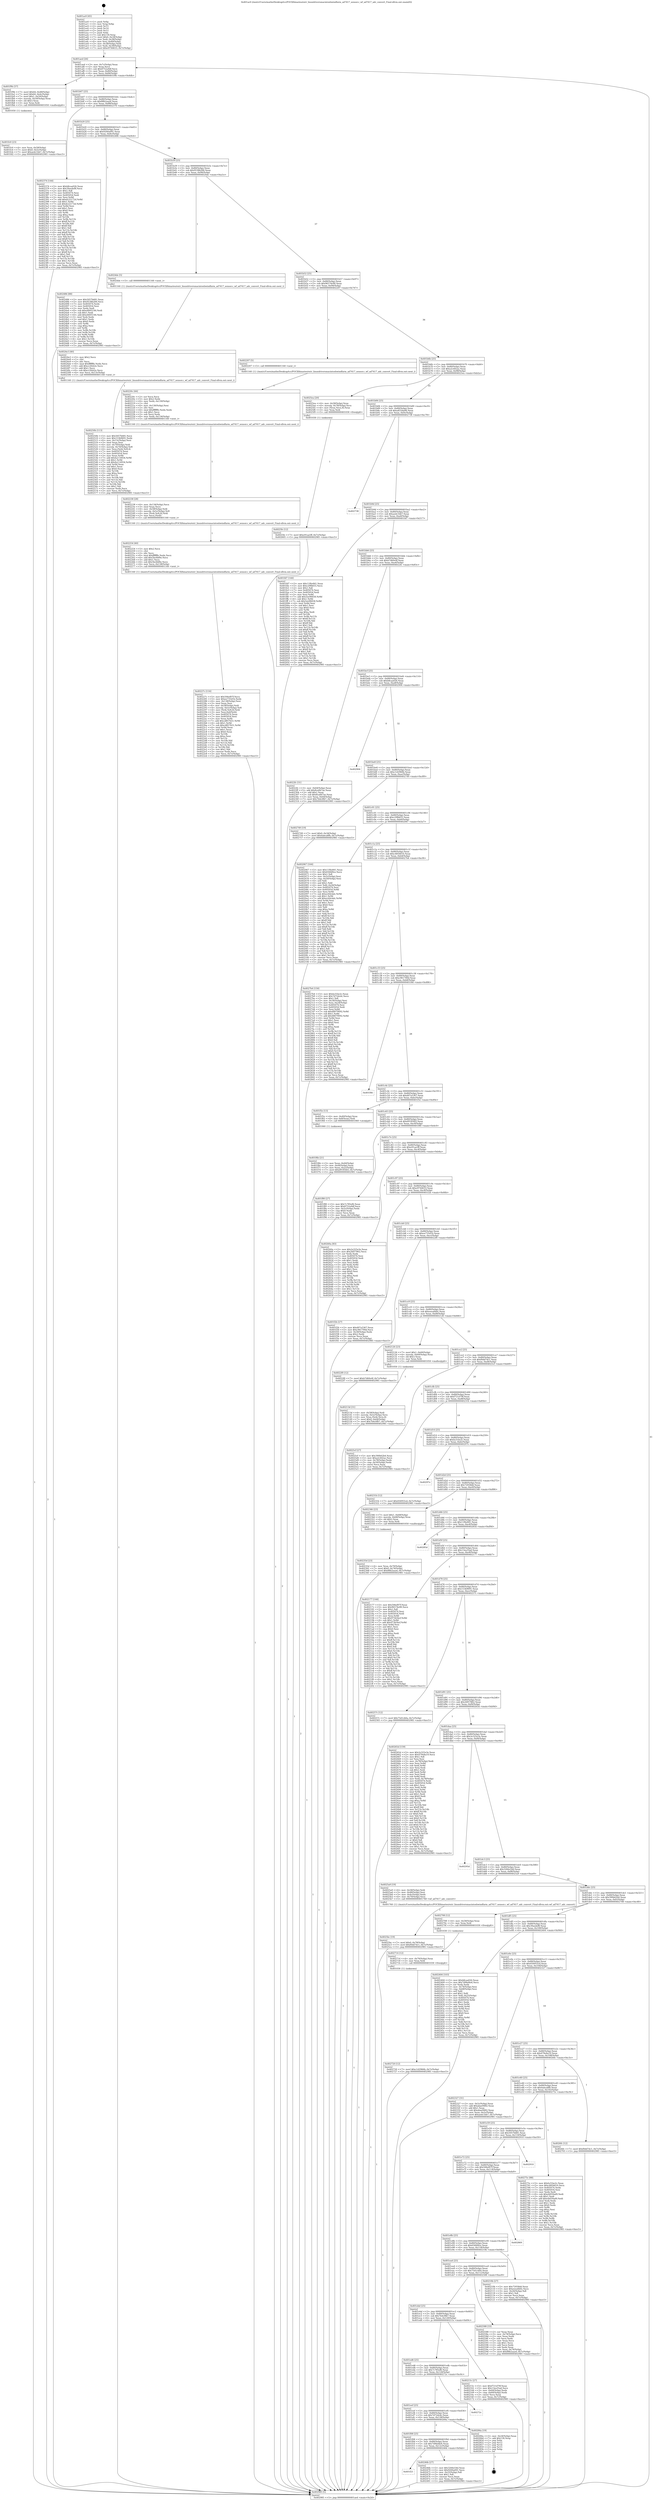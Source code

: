 digraph "0x401ac0" {
  label = "0x401ac0 (/mnt/c/Users/mathe/Desktop/tcc/POCII/binaries/extr_linuxdriversmacintoshwindfarm_ad7417_sensor.c_wf_ad7417_adc_convert_Final-ollvm.out::main(0))"
  labelloc = "t"
  node[shape=record]

  Entry [label="",width=0.3,height=0.3,shape=circle,fillcolor=black,style=filled]
  "0x401aed" [label="{
     0x401aed [26]\l
     | [instrs]\l
     &nbsp;&nbsp;0x401aed \<+3\>: mov -0x7c(%rbp),%eax\l
     &nbsp;&nbsp;0x401af0 \<+2\>: mov %eax,%ecx\l
     &nbsp;&nbsp;0x401af2 \<+6\>: sub $0x8752a9df,%ecx\l
     &nbsp;&nbsp;0x401af8 \<+3\>: mov %eax,-0x80(%rbp)\l
     &nbsp;&nbsp;0x401afb \<+6\>: mov %ecx,-0x84(%rbp)\l
     &nbsp;&nbsp;0x401b01 \<+6\>: je 0000000000401f9b \<main+0x4db\>\l
  }"]
  "0x401f9b" [label="{
     0x401f9b [37]\l
     | [instrs]\l
     &nbsp;&nbsp;0x401f9b \<+7\>: movl $0x64,-0x48(%rbp)\l
     &nbsp;&nbsp;0x401fa2 \<+7\>: movl $0x64,-0x4c(%rbp)\l
     &nbsp;&nbsp;0x401fa9 \<+7\>: movl $0x1,-0x50(%rbp)\l
     &nbsp;&nbsp;0x401fb0 \<+4\>: movslq -0x50(%rbp),%rax\l
     &nbsp;&nbsp;0x401fb4 \<+4\>: shl $0x3,%rax\l
     &nbsp;&nbsp;0x401fb8 \<+3\>: mov %rax,%rdi\l
     &nbsp;&nbsp;0x401fbb \<+5\>: call 0000000000401050 \<malloc@plt\>\l
     | [calls]\l
     &nbsp;&nbsp;0x401050 \{1\} (unknown)\l
  }"]
  "0x401b07" [label="{
     0x401b07 [25]\l
     | [instrs]\l
     &nbsp;&nbsp;0x401b07 \<+5\>: jmp 0000000000401b0c \<main+0x4c\>\l
     &nbsp;&nbsp;0x401b0c \<+3\>: mov -0x80(%rbp),%eax\l
     &nbsp;&nbsp;0x401b0f \<+5\>: sub $0x88b2aaa4,%eax\l
     &nbsp;&nbsp;0x401b14 \<+6\>: mov %eax,-0x88(%rbp)\l
     &nbsp;&nbsp;0x401b1a \<+6\>: je 0000000000402374 \<main+0x8b4\>\l
  }"]
  Exit [label="",width=0.3,height=0.3,shape=circle,fillcolor=black,style=filled,peripheries=2]
  "0x402374" [label="{
     0x402374 [144]\l
     | [instrs]\l
     &nbsp;&nbsp;0x402374 \<+5\>: mov $0xb8caa026,%eax\l
     &nbsp;&nbsp;0x402379 \<+5\>: mov $0x39aedef8,%ecx\l
     &nbsp;&nbsp;0x40237e \<+2\>: mov $0x1,%dl\l
     &nbsp;&nbsp;0x402380 \<+7\>: mov 0x405074,%esi\l
     &nbsp;&nbsp;0x402387 \<+7\>: mov 0x405054,%edi\l
     &nbsp;&nbsp;0x40238e \<+3\>: mov %esi,%r8d\l
     &nbsp;&nbsp;0x402391 \<+7\>: add $0xdc22172d,%r8d\l
     &nbsp;&nbsp;0x402398 \<+4\>: sub $0x1,%r8d\l
     &nbsp;&nbsp;0x40239c \<+7\>: sub $0xdc22172d,%r8d\l
     &nbsp;&nbsp;0x4023a3 \<+4\>: imul %r8d,%esi\l
     &nbsp;&nbsp;0x4023a7 \<+3\>: and $0x1,%esi\l
     &nbsp;&nbsp;0x4023aa \<+3\>: cmp $0x0,%esi\l
     &nbsp;&nbsp;0x4023ad \<+4\>: sete %r9b\l
     &nbsp;&nbsp;0x4023b1 \<+3\>: cmp $0xa,%edi\l
     &nbsp;&nbsp;0x4023b4 \<+4\>: setl %r10b\l
     &nbsp;&nbsp;0x4023b8 \<+3\>: mov %r9b,%r11b\l
     &nbsp;&nbsp;0x4023bb \<+4\>: xor $0xff,%r11b\l
     &nbsp;&nbsp;0x4023bf \<+3\>: mov %r10b,%bl\l
     &nbsp;&nbsp;0x4023c2 \<+3\>: xor $0xff,%bl\l
     &nbsp;&nbsp;0x4023c5 \<+3\>: xor $0x1,%dl\l
     &nbsp;&nbsp;0x4023c8 \<+3\>: mov %r11b,%r14b\l
     &nbsp;&nbsp;0x4023cb \<+4\>: and $0xff,%r14b\l
     &nbsp;&nbsp;0x4023cf \<+3\>: and %dl,%r9b\l
     &nbsp;&nbsp;0x4023d2 \<+3\>: mov %bl,%r15b\l
     &nbsp;&nbsp;0x4023d5 \<+4\>: and $0xff,%r15b\l
     &nbsp;&nbsp;0x4023d9 \<+3\>: and %dl,%r10b\l
     &nbsp;&nbsp;0x4023dc \<+3\>: or %r9b,%r14b\l
     &nbsp;&nbsp;0x4023df \<+3\>: or %r10b,%r15b\l
     &nbsp;&nbsp;0x4023e2 \<+3\>: xor %r15b,%r14b\l
     &nbsp;&nbsp;0x4023e5 \<+3\>: or %bl,%r11b\l
     &nbsp;&nbsp;0x4023e8 \<+4\>: xor $0xff,%r11b\l
     &nbsp;&nbsp;0x4023ec \<+3\>: or $0x1,%dl\l
     &nbsp;&nbsp;0x4023ef \<+3\>: and %dl,%r11b\l
     &nbsp;&nbsp;0x4023f2 \<+3\>: or %r11b,%r14b\l
     &nbsp;&nbsp;0x4023f5 \<+4\>: test $0x1,%r14b\l
     &nbsp;&nbsp;0x4023f9 \<+3\>: cmovne %ecx,%eax\l
     &nbsp;&nbsp;0x4023fc \<+3\>: mov %eax,-0x7c(%rbp)\l
     &nbsp;&nbsp;0x4023ff \<+5\>: jmp 0000000000402985 \<main+0xec5\>\l
  }"]
  "0x401b20" [label="{
     0x401b20 [25]\l
     | [instrs]\l
     &nbsp;&nbsp;0x401b20 \<+5\>: jmp 0000000000401b25 \<main+0x65\>\l
     &nbsp;&nbsp;0x401b25 \<+3\>: mov -0x80(%rbp),%eax\l
     &nbsp;&nbsp;0x401b28 \<+5\>: sub $0x9200a091,%eax\l
     &nbsp;&nbsp;0x401b2d \<+6\>: mov %eax,-0x8c(%rbp)\l
     &nbsp;&nbsp;0x401b33 \<+6\>: je 0000000000402486 \<main+0x9c6\>\l
  }"]
  "0x402720" [label="{
     0x402720 [12]\l
     | [instrs]\l
     &nbsp;&nbsp;0x402720 \<+7\>: movl $0xc1d2966b,-0x7c(%rbp)\l
     &nbsp;&nbsp;0x402727 \<+5\>: jmp 0000000000402985 \<main+0xec5\>\l
  }"]
  "0x402486" [label="{
     0x402486 [88]\l
     | [instrs]\l
     &nbsp;&nbsp;0x402486 \<+5\>: mov $0x5057b681,%eax\l
     &nbsp;&nbsp;0x40248b \<+5\>: mov $0x9538b284,%ecx\l
     &nbsp;&nbsp;0x402490 \<+7\>: mov 0x405074,%edx\l
     &nbsp;&nbsp;0x402497 \<+7\>: mov 0x405054,%esi\l
     &nbsp;&nbsp;0x40249e \<+2\>: mov %edx,%edi\l
     &nbsp;&nbsp;0x4024a0 \<+6\>: sub $0xe6605146,%edi\l
     &nbsp;&nbsp;0x4024a6 \<+3\>: sub $0x1,%edi\l
     &nbsp;&nbsp;0x4024a9 \<+6\>: add $0xe6605146,%edi\l
     &nbsp;&nbsp;0x4024af \<+3\>: imul %edi,%edx\l
     &nbsp;&nbsp;0x4024b2 \<+3\>: and $0x1,%edx\l
     &nbsp;&nbsp;0x4024b5 \<+3\>: cmp $0x0,%edx\l
     &nbsp;&nbsp;0x4024b8 \<+4\>: sete %r8b\l
     &nbsp;&nbsp;0x4024bc \<+3\>: cmp $0xa,%esi\l
     &nbsp;&nbsp;0x4024bf \<+4\>: setl %r9b\l
     &nbsp;&nbsp;0x4024c3 \<+3\>: mov %r8b,%r10b\l
     &nbsp;&nbsp;0x4024c6 \<+3\>: and %r9b,%r10b\l
     &nbsp;&nbsp;0x4024c9 \<+3\>: xor %r9b,%r8b\l
     &nbsp;&nbsp;0x4024cc \<+3\>: or %r8b,%r10b\l
     &nbsp;&nbsp;0x4024cf \<+4\>: test $0x1,%r10b\l
     &nbsp;&nbsp;0x4024d3 \<+3\>: cmovne %ecx,%eax\l
     &nbsp;&nbsp;0x4024d6 \<+3\>: mov %eax,-0x7c(%rbp)\l
     &nbsp;&nbsp;0x4024d9 \<+5\>: jmp 0000000000402985 \<main+0xec5\>\l
  }"]
  "0x401b39" [label="{
     0x401b39 [25]\l
     | [instrs]\l
     &nbsp;&nbsp;0x401b39 \<+5\>: jmp 0000000000401b3e \<main+0x7e\>\l
     &nbsp;&nbsp;0x401b3e \<+3\>: mov -0x80(%rbp),%eax\l
     &nbsp;&nbsp;0x401b41 \<+5\>: sub $0x9538b284,%eax\l
     &nbsp;&nbsp;0x401b46 \<+6\>: mov %eax,-0x90(%rbp)\l
     &nbsp;&nbsp;0x401b4c \<+6\>: je 00000000004024de \<main+0xa1e\>\l
  }"]
  "0x402714" [label="{
     0x402714 [12]\l
     | [instrs]\l
     &nbsp;&nbsp;0x402714 \<+4\>: mov -0x70(%rbp),%rax\l
     &nbsp;&nbsp;0x402718 \<+3\>: mov %rax,%rdi\l
     &nbsp;&nbsp;0x40271b \<+5\>: call 0000000000401030 \<free@plt\>\l
     | [calls]\l
     &nbsp;&nbsp;0x401030 \{1\} (unknown)\l
  }"]
  "0x4024de" [label="{
     0x4024de [5]\l
     | [instrs]\l
     &nbsp;&nbsp;0x4024de \<+5\>: call 0000000000401160 \<next_i\>\l
     | [calls]\l
     &nbsp;&nbsp;0x401160 \{1\} (/mnt/c/Users/mathe/Desktop/tcc/POCII/binaries/extr_linuxdriversmacintoshwindfarm_ad7417_sensor.c_wf_ad7417_adc_convert_Final-ollvm.out::next_i)\l
  }"]
  "0x401b52" [label="{
     0x401b52 [25]\l
     | [instrs]\l
     &nbsp;&nbsp;0x401b52 \<+5\>: jmp 0000000000401b57 \<main+0x97\>\l
     &nbsp;&nbsp;0x401b57 \<+3\>: mov -0x80(%rbp),%eax\l
     &nbsp;&nbsp;0x401b5a \<+5\>: sub $0x96574e90,%eax\l
     &nbsp;&nbsp;0x401b5f \<+6\>: mov %eax,-0x94(%rbp)\l
     &nbsp;&nbsp;0x401b65 \<+6\>: je 0000000000402207 \<main+0x747\>\l
  }"]
  "0x4025fe" [label="{
     0x4025fe [12]\l
     | [instrs]\l
     &nbsp;&nbsp;0x4025fe \<+7\>: movl $0xe91aa5ff,-0x7c(%rbp)\l
     &nbsp;&nbsp;0x402605 \<+5\>: jmp 0000000000402985 \<main+0xec5\>\l
  }"]
  "0x402207" [label="{
     0x402207 [5]\l
     | [instrs]\l
     &nbsp;&nbsp;0x402207 \<+5\>: call 0000000000401160 \<next_i\>\l
     | [calls]\l
     &nbsp;&nbsp;0x401160 \{1\} (/mnt/c/Users/mathe/Desktop/tcc/POCII/binaries/extr_linuxdriversmacintoshwindfarm_ad7417_sensor.c_wf_ad7417_adc_convert_Final-ollvm.out::next_i)\l
  }"]
  "0x401b6b" [label="{
     0x401b6b [25]\l
     | [instrs]\l
     &nbsp;&nbsp;0x401b6b \<+5\>: jmp 0000000000401b70 \<main+0xb0\>\l
     &nbsp;&nbsp;0x401b70 \<+3\>: mov -0x80(%rbp),%eax\l
     &nbsp;&nbsp;0x401b73 \<+5\>: sub $0xa2c442ac,%eax\l
     &nbsp;&nbsp;0x401b78 \<+6\>: mov %eax,-0x98(%rbp)\l
     &nbsp;&nbsp;0x401b7e \<+6\>: je 00000000004025ea \<main+0xb2a\>\l
  }"]
  "0x4025bc" [label="{
     0x4025bc [19]\l
     | [instrs]\l
     &nbsp;&nbsp;0x4025bc \<+7\>: movl $0x0,-0x78(%rbp)\l
     &nbsp;&nbsp;0x4025c3 \<+7\>: movl $0xf0dd7dc1,-0x7c(%rbp)\l
     &nbsp;&nbsp;0x4025ca \<+5\>: jmp 0000000000402985 \<main+0xec5\>\l
  }"]
  "0x4025ea" [label="{
     0x4025ea [20]\l
     | [instrs]\l
     &nbsp;&nbsp;0x4025ea \<+4\>: mov -0x58(%rbp),%rax\l
     &nbsp;&nbsp;0x4025ee \<+4\>: movslq -0x78(%rbp),%rcx\l
     &nbsp;&nbsp;0x4025f2 \<+4\>: mov (%rax,%rcx,8),%rax\l
     &nbsp;&nbsp;0x4025f6 \<+3\>: mov %rax,%rdi\l
     &nbsp;&nbsp;0x4025f9 \<+5\>: call 0000000000401030 \<free@plt\>\l
     | [calls]\l
     &nbsp;&nbsp;0x401030 \{1\} (unknown)\l
  }"]
  "0x401b84" [label="{
     0x401b84 [25]\l
     | [instrs]\l
     &nbsp;&nbsp;0x401b84 \<+5\>: jmp 0000000000401b89 \<main+0xc9\>\l
     &nbsp;&nbsp;0x401b89 \<+3\>: mov -0x80(%rbp),%eax\l
     &nbsp;&nbsp;0x401b8c \<+5\>: sub $0xa833da06,%eax\l
     &nbsp;&nbsp;0x401b91 \<+6\>: mov %eax,-0x9c(%rbp)\l
     &nbsp;&nbsp;0x401b97 \<+6\>: je 0000000000402738 \<main+0xc78\>\l
  }"]
  "0x40250b" [label="{
     0x40250b [113]\l
     | [instrs]\l
     &nbsp;&nbsp;0x40250b \<+5\>: mov $0x5057b681,%ecx\l
     &nbsp;&nbsp;0x402510 \<+5\>: mov $0x153b9691,%edx\l
     &nbsp;&nbsp;0x402515 \<+6\>: mov -0x13c(%rbp),%esi\l
     &nbsp;&nbsp;0x40251b \<+3\>: imul %eax,%esi\l
     &nbsp;&nbsp;0x40251e \<+4\>: mov -0x70(%rbp),%rdi\l
     &nbsp;&nbsp;0x402522 \<+4\>: movslq -0x74(%rbp),%r8\l
     &nbsp;&nbsp;0x402526 \<+4\>: mov %esi,(%rdi,%r8,4)\l
     &nbsp;&nbsp;0x40252a \<+7\>: mov 0x405074,%eax\l
     &nbsp;&nbsp;0x402531 \<+7\>: mov 0x405054,%esi\l
     &nbsp;&nbsp;0x402538 \<+3\>: mov %eax,%r9d\l
     &nbsp;&nbsp;0x40253b \<+7\>: add $0x4a114934,%r9d\l
     &nbsp;&nbsp;0x402542 \<+4\>: sub $0x1,%r9d\l
     &nbsp;&nbsp;0x402546 \<+7\>: sub $0x4a114934,%r9d\l
     &nbsp;&nbsp;0x40254d \<+4\>: imul %r9d,%eax\l
     &nbsp;&nbsp;0x402551 \<+3\>: and $0x1,%eax\l
     &nbsp;&nbsp;0x402554 \<+3\>: cmp $0x0,%eax\l
     &nbsp;&nbsp;0x402557 \<+4\>: sete %r10b\l
     &nbsp;&nbsp;0x40255b \<+3\>: cmp $0xa,%esi\l
     &nbsp;&nbsp;0x40255e \<+4\>: setl %r11b\l
     &nbsp;&nbsp;0x402562 \<+3\>: mov %r10b,%bl\l
     &nbsp;&nbsp;0x402565 \<+3\>: and %r11b,%bl\l
     &nbsp;&nbsp;0x402568 \<+3\>: xor %r11b,%r10b\l
     &nbsp;&nbsp;0x40256b \<+3\>: or %r10b,%bl\l
     &nbsp;&nbsp;0x40256e \<+3\>: test $0x1,%bl\l
     &nbsp;&nbsp;0x402571 \<+3\>: cmovne %edx,%ecx\l
     &nbsp;&nbsp;0x402574 \<+3\>: mov %ecx,-0x7c(%rbp)\l
     &nbsp;&nbsp;0x402577 \<+5\>: jmp 0000000000402985 \<main+0xec5\>\l
  }"]
  "0x402738" [label="{
     0x402738\l
  }", style=dashed]
  "0x401b9d" [label="{
     0x401b9d [25]\l
     | [instrs]\l
     &nbsp;&nbsp;0x401b9d \<+5\>: jmp 0000000000401ba2 \<main+0xe2\>\l
     &nbsp;&nbsp;0x401ba2 \<+3\>: mov -0x80(%rbp),%eax\l
     &nbsp;&nbsp;0x401ba5 \<+5\>: sub $0xaedc1bb7,%eax\l
     &nbsp;&nbsp;0x401baa \<+6\>: mov %eax,-0xa0(%rbp)\l
     &nbsp;&nbsp;0x401bb0 \<+6\>: je 0000000000401fd7 \<main+0x517\>\l
  }"]
  "0x4024e3" [label="{
     0x4024e3 [40]\l
     | [instrs]\l
     &nbsp;&nbsp;0x4024e3 \<+5\>: mov $0x2,%ecx\l
     &nbsp;&nbsp;0x4024e8 \<+1\>: cltd\l
     &nbsp;&nbsp;0x4024e9 \<+2\>: idiv %ecx\l
     &nbsp;&nbsp;0x4024eb \<+6\>: imul $0xfffffffe,%edx,%ecx\l
     &nbsp;&nbsp;0x4024f1 \<+6\>: add $0xcc2feb2e,%ecx\l
     &nbsp;&nbsp;0x4024f7 \<+3\>: add $0x1,%ecx\l
     &nbsp;&nbsp;0x4024fa \<+6\>: sub $0xcc2feb2e,%ecx\l
     &nbsp;&nbsp;0x402500 \<+6\>: mov %ecx,-0x13c(%rbp)\l
     &nbsp;&nbsp;0x402506 \<+5\>: call 0000000000401160 \<next_i\>\l
     | [calls]\l
     &nbsp;&nbsp;0x401160 \{1\} (/mnt/c/Users/mathe/Desktop/tcc/POCII/binaries/extr_linuxdriversmacintoshwindfarm_ad7417_sensor.c_wf_ad7417_adc_convert_Final-ollvm.out::next_i)\l
  }"]
  "0x401fd7" [label="{
     0x401fd7 [144]\l
     | [instrs]\l
     &nbsp;&nbsp;0x401fd7 \<+5\>: mov $0x11f6e841,%eax\l
     &nbsp;&nbsp;0x401fdc \<+5\>: mov $0xc29fb655,%ecx\l
     &nbsp;&nbsp;0x401fe1 \<+2\>: mov $0x1,%dl\l
     &nbsp;&nbsp;0x401fe3 \<+7\>: mov 0x405074,%esi\l
     &nbsp;&nbsp;0x401fea \<+7\>: mov 0x405054,%edi\l
     &nbsp;&nbsp;0x401ff1 \<+3\>: mov %esi,%r8d\l
     &nbsp;&nbsp;0x401ff4 \<+7\>: add $0x5ee98458,%r8d\l
     &nbsp;&nbsp;0x401ffb \<+4\>: sub $0x1,%r8d\l
     &nbsp;&nbsp;0x401fff \<+7\>: sub $0x5ee98458,%r8d\l
     &nbsp;&nbsp;0x402006 \<+4\>: imul %r8d,%esi\l
     &nbsp;&nbsp;0x40200a \<+3\>: and $0x1,%esi\l
     &nbsp;&nbsp;0x40200d \<+3\>: cmp $0x0,%esi\l
     &nbsp;&nbsp;0x402010 \<+4\>: sete %r9b\l
     &nbsp;&nbsp;0x402014 \<+3\>: cmp $0xa,%edi\l
     &nbsp;&nbsp;0x402017 \<+4\>: setl %r10b\l
     &nbsp;&nbsp;0x40201b \<+3\>: mov %r9b,%r11b\l
     &nbsp;&nbsp;0x40201e \<+4\>: xor $0xff,%r11b\l
     &nbsp;&nbsp;0x402022 \<+3\>: mov %r10b,%bl\l
     &nbsp;&nbsp;0x402025 \<+3\>: xor $0xff,%bl\l
     &nbsp;&nbsp;0x402028 \<+3\>: xor $0x1,%dl\l
     &nbsp;&nbsp;0x40202b \<+3\>: mov %r11b,%r14b\l
     &nbsp;&nbsp;0x40202e \<+4\>: and $0xff,%r14b\l
     &nbsp;&nbsp;0x402032 \<+3\>: and %dl,%r9b\l
     &nbsp;&nbsp;0x402035 \<+3\>: mov %bl,%r15b\l
     &nbsp;&nbsp;0x402038 \<+4\>: and $0xff,%r15b\l
     &nbsp;&nbsp;0x40203c \<+3\>: and %dl,%r10b\l
     &nbsp;&nbsp;0x40203f \<+3\>: or %r9b,%r14b\l
     &nbsp;&nbsp;0x402042 \<+3\>: or %r10b,%r15b\l
     &nbsp;&nbsp;0x402045 \<+3\>: xor %r15b,%r14b\l
     &nbsp;&nbsp;0x402048 \<+3\>: or %bl,%r11b\l
     &nbsp;&nbsp;0x40204b \<+4\>: xor $0xff,%r11b\l
     &nbsp;&nbsp;0x40204f \<+3\>: or $0x1,%dl\l
     &nbsp;&nbsp;0x402052 \<+3\>: and %dl,%r11b\l
     &nbsp;&nbsp;0x402055 \<+3\>: or %r11b,%r14b\l
     &nbsp;&nbsp;0x402058 \<+4\>: test $0x1,%r14b\l
     &nbsp;&nbsp;0x40205c \<+3\>: cmovne %ecx,%eax\l
     &nbsp;&nbsp;0x40205f \<+3\>: mov %eax,-0x7c(%rbp)\l
     &nbsp;&nbsp;0x402062 \<+5\>: jmp 0000000000402985 \<main+0xec5\>\l
  }"]
  "0x401bb6" [label="{
     0x401bb6 [25]\l
     | [instrs]\l
     &nbsp;&nbsp;0x401bb6 \<+5\>: jmp 0000000000401bbb \<main+0xfb\>\l
     &nbsp;&nbsp;0x401bbb \<+3\>: mov -0x80(%rbp),%eax\l
     &nbsp;&nbsp;0x401bbe \<+5\>: sub $0xb7d60e4f,%eax\l
     &nbsp;&nbsp;0x401bc3 \<+6\>: mov %eax,-0xa4(%rbp)\l
     &nbsp;&nbsp;0x401bc9 \<+6\>: je 00000000004022fc \<main+0x83c\>\l
  }"]
  "0x401f21" [label="{
     0x401f21\l
  }", style=dashed]
  "0x4022fc" [label="{
     0x4022fc [31]\l
     | [instrs]\l
     &nbsp;&nbsp;0x4022fc \<+3\>: mov -0x64(%rbp),%eax\l
     &nbsp;&nbsp;0x4022ff \<+5\>: add $0x8ca0b7ae,%eax\l
     &nbsp;&nbsp;0x402304 \<+3\>: add $0x1,%eax\l
     &nbsp;&nbsp;0x402307 \<+5\>: sub $0x8ca0b7ae,%eax\l
     &nbsp;&nbsp;0x40230c \<+3\>: mov %eax,-0x64(%rbp)\l
     &nbsp;&nbsp;0x40230f \<+7\>: movl $0x7b4c0fb7,-0x7c(%rbp)\l
     &nbsp;&nbsp;0x402316 \<+5\>: jmp 0000000000402985 \<main+0xec5\>\l
  }"]
  "0x401bcf" [label="{
     0x401bcf [25]\l
     | [instrs]\l
     &nbsp;&nbsp;0x401bcf \<+5\>: jmp 0000000000401bd4 \<main+0x114\>\l
     &nbsp;&nbsp;0x401bd4 \<+3\>: mov -0x80(%rbp),%eax\l
     &nbsp;&nbsp;0x401bd7 \<+5\>: sub $0xb8caa026,%eax\l
     &nbsp;&nbsp;0x401bdc \<+6\>: mov %eax,-0xa8(%rbp)\l
     &nbsp;&nbsp;0x401be2 \<+6\>: je 0000000000402904 \<main+0xe44\>\l
  }"]
  "0x40246b" [label="{
     0x40246b [27]\l
     | [instrs]\l
     &nbsp;&nbsp;0x40246b \<+5\>: mov $0x3266e54d,%eax\l
     &nbsp;&nbsp;0x402470 \<+5\>: mov $0x9200a091,%ecx\l
     &nbsp;&nbsp;0x402475 \<+3\>: mov -0x25(%rbp),%dl\l
     &nbsp;&nbsp;0x402478 \<+3\>: test $0x1,%dl\l
     &nbsp;&nbsp;0x40247b \<+3\>: cmovne %ecx,%eax\l
     &nbsp;&nbsp;0x40247e \<+3\>: mov %eax,-0x7c(%rbp)\l
     &nbsp;&nbsp;0x402481 \<+5\>: jmp 0000000000402985 \<main+0xec5\>\l
  }"]
  "0x402904" [label="{
     0x402904\l
  }", style=dashed]
  "0x401be8" [label="{
     0x401be8 [25]\l
     | [instrs]\l
     &nbsp;&nbsp;0x401be8 \<+5\>: jmp 0000000000401bed \<main+0x12d\>\l
     &nbsp;&nbsp;0x401bed \<+3\>: mov -0x80(%rbp),%eax\l
     &nbsp;&nbsp;0x401bf0 \<+5\>: sub $0xc1d2966b,%eax\l
     &nbsp;&nbsp;0x401bf5 \<+6\>: mov %eax,-0xac(%rbp)\l
     &nbsp;&nbsp;0x401bfb \<+6\>: je 0000000000402749 \<main+0xc89\>\l
  }"]
  "0x401f08" [label="{
     0x401f08 [25]\l
     | [instrs]\l
     &nbsp;&nbsp;0x401f08 \<+5\>: jmp 0000000000401f0d \<main+0x44d\>\l
     &nbsp;&nbsp;0x401f0d \<+3\>: mov -0x80(%rbp),%eax\l
     &nbsp;&nbsp;0x401f10 \<+5\>: sub $0x7d9bd4e6,%eax\l
     &nbsp;&nbsp;0x401f15 \<+6\>: mov %eax,-0x12c(%rbp)\l
     &nbsp;&nbsp;0x401f1b \<+6\>: je 000000000040246b \<main+0x9ab\>\l
  }"]
  "0x402749" [label="{
     0x402749 [19]\l
     | [instrs]\l
     &nbsp;&nbsp;0x402749 \<+7\>: movl $0x0,-0x34(%rbp)\l
     &nbsp;&nbsp;0x402750 \<+7\>: movl $0x4abca8fb,-0x7c(%rbp)\l
     &nbsp;&nbsp;0x402757 \<+5\>: jmp 0000000000402985 \<main+0xec5\>\l
  }"]
  "0x401c01" [label="{
     0x401c01 [25]\l
     | [instrs]\l
     &nbsp;&nbsp;0x401c01 \<+5\>: jmp 0000000000401c06 \<main+0x146\>\l
     &nbsp;&nbsp;0x401c06 \<+3\>: mov -0x80(%rbp),%eax\l
     &nbsp;&nbsp;0x401c09 \<+5\>: sub $0xc29fb655,%eax\l
     &nbsp;&nbsp;0x401c0e \<+6\>: mov %eax,-0xb0(%rbp)\l
     &nbsp;&nbsp;0x401c14 \<+6\>: je 0000000000402067 \<main+0x5a7\>\l
  }"]
  "0x40284a" [label="{
     0x40284a [19]\l
     | [instrs]\l
     &nbsp;&nbsp;0x40284a \<+3\>: mov -0x24(%rbp),%eax\l
     &nbsp;&nbsp;0x40284d \<+7\>: add $0x130,%rsp\l
     &nbsp;&nbsp;0x402854 \<+1\>: pop %rbx\l
     &nbsp;&nbsp;0x402855 \<+2\>: pop %r12\l
     &nbsp;&nbsp;0x402857 \<+2\>: pop %r14\l
     &nbsp;&nbsp;0x402859 \<+2\>: pop %r15\l
     &nbsp;&nbsp;0x40285b \<+1\>: pop %rbp\l
     &nbsp;&nbsp;0x40285c \<+1\>: ret\l
  }"]
  "0x402067" [label="{
     0x402067 [164]\l
     | [instrs]\l
     &nbsp;&nbsp;0x402067 \<+5\>: mov $0x11f6e841,%eax\l
     &nbsp;&nbsp;0x40206c \<+5\>: mov $0x656fd9ce,%ecx\l
     &nbsp;&nbsp;0x402071 \<+2\>: mov $0x1,%dl\l
     &nbsp;&nbsp;0x402073 \<+3\>: mov -0x5c(%rbp),%esi\l
     &nbsp;&nbsp;0x402076 \<+3\>: cmp -0x50(%rbp),%esi\l
     &nbsp;&nbsp;0x402079 \<+4\>: setl %dil\l
     &nbsp;&nbsp;0x40207d \<+4\>: and $0x1,%dil\l
     &nbsp;&nbsp;0x402081 \<+4\>: mov %dil,-0x26(%rbp)\l
     &nbsp;&nbsp;0x402085 \<+7\>: mov 0x405074,%esi\l
     &nbsp;&nbsp;0x40208c \<+8\>: mov 0x405054,%r8d\l
     &nbsp;&nbsp;0x402094 \<+3\>: mov %esi,%r9d\l
     &nbsp;&nbsp;0x402097 \<+7\>: sub $0xec64cbdc,%r9d\l
     &nbsp;&nbsp;0x40209e \<+4\>: sub $0x1,%r9d\l
     &nbsp;&nbsp;0x4020a2 \<+7\>: add $0xec64cbdc,%r9d\l
     &nbsp;&nbsp;0x4020a9 \<+4\>: imul %r9d,%esi\l
     &nbsp;&nbsp;0x4020ad \<+3\>: and $0x1,%esi\l
     &nbsp;&nbsp;0x4020b0 \<+3\>: cmp $0x0,%esi\l
     &nbsp;&nbsp;0x4020b3 \<+4\>: sete %dil\l
     &nbsp;&nbsp;0x4020b7 \<+4\>: cmp $0xa,%r8d\l
     &nbsp;&nbsp;0x4020bb \<+4\>: setl %r10b\l
     &nbsp;&nbsp;0x4020bf \<+3\>: mov %dil,%r11b\l
     &nbsp;&nbsp;0x4020c2 \<+4\>: xor $0xff,%r11b\l
     &nbsp;&nbsp;0x4020c6 \<+3\>: mov %r10b,%bl\l
     &nbsp;&nbsp;0x4020c9 \<+3\>: xor $0xff,%bl\l
     &nbsp;&nbsp;0x4020cc \<+3\>: xor $0x1,%dl\l
     &nbsp;&nbsp;0x4020cf \<+3\>: mov %r11b,%r14b\l
     &nbsp;&nbsp;0x4020d2 \<+4\>: and $0xff,%r14b\l
     &nbsp;&nbsp;0x4020d6 \<+3\>: and %dl,%dil\l
     &nbsp;&nbsp;0x4020d9 \<+3\>: mov %bl,%r15b\l
     &nbsp;&nbsp;0x4020dc \<+4\>: and $0xff,%r15b\l
     &nbsp;&nbsp;0x4020e0 \<+3\>: and %dl,%r10b\l
     &nbsp;&nbsp;0x4020e3 \<+3\>: or %dil,%r14b\l
     &nbsp;&nbsp;0x4020e6 \<+3\>: or %r10b,%r15b\l
     &nbsp;&nbsp;0x4020e9 \<+3\>: xor %r15b,%r14b\l
     &nbsp;&nbsp;0x4020ec \<+3\>: or %bl,%r11b\l
     &nbsp;&nbsp;0x4020ef \<+4\>: xor $0xff,%r11b\l
     &nbsp;&nbsp;0x4020f3 \<+3\>: or $0x1,%dl\l
     &nbsp;&nbsp;0x4020f6 \<+3\>: and %dl,%r11b\l
     &nbsp;&nbsp;0x4020f9 \<+3\>: or %r11b,%r14b\l
     &nbsp;&nbsp;0x4020fc \<+4\>: test $0x1,%r14b\l
     &nbsp;&nbsp;0x402100 \<+3\>: cmovne %ecx,%eax\l
     &nbsp;&nbsp;0x402103 \<+3\>: mov %eax,-0x7c(%rbp)\l
     &nbsp;&nbsp;0x402106 \<+5\>: jmp 0000000000402985 \<main+0xec5\>\l
  }"]
  "0x401c1a" [label="{
     0x401c1a [25]\l
     | [instrs]\l
     &nbsp;&nbsp;0x401c1a \<+5\>: jmp 0000000000401c1f \<main+0x15f\>\l
     &nbsp;&nbsp;0x401c1f \<+3\>: mov -0x80(%rbp),%eax\l
     &nbsp;&nbsp;0x401c22 \<+5\>: sub $0xc4856616,%eax\l
     &nbsp;&nbsp;0x401c27 \<+6\>: mov %eax,-0xb4(%rbp)\l
     &nbsp;&nbsp;0x401c2d \<+6\>: je 00000000004027b4 \<main+0xcf4\>\l
  }"]
  "0x401eef" [label="{
     0x401eef [25]\l
     | [instrs]\l
     &nbsp;&nbsp;0x401eef \<+5\>: jmp 0000000000401ef4 \<main+0x434\>\l
     &nbsp;&nbsp;0x401ef4 \<+3\>: mov -0x80(%rbp),%eax\l
     &nbsp;&nbsp;0x401ef7 \<+5\>: sub $0x7d72dcdc,%eax\l
     &nbsp;&nbsp;0x401efc \<+6\>: mov %eax,-0x128(%rbp)\l
     &nbsp;&nbsp;0x401f02 \<+6\>: je 000000000040284a \<main+0xd8a\>\l
  }"]
  "0x4027b4" [label="{
     0x4027b4 [150]\l
     | [instrs]\l
     &nbsp;&nbsp;0x4027b4 \<+5\>: mov $0xfa31be2c,%eax\l
     &nbsp;&nbsp;0x4027b9 \<+5\>: mov $0x7d72dcdc,%ecx\l
     &nbsp;&nbsp;0x4027be \<+2\>: mov $0x1,%dl\l
     &nbsp;&nbsp;0x4027c0 \<+3\>: mov -0x34(%rbp),%esi\l
     &nbsp;&nbsp;0x4027c3 \<+3\>: mov %esi,-0x24(%rbp)\l
     &nbsp;&nbsp;0x4027c6 \<+7\>: mov 0x405074,%esi\l
     &nbsp;&nbsp;0x4027cd \<+7\>: mov 0x405054,%edi\l
     &nbsp;&nbsp;0x4027d4 \<+3\>: mov %esi,%r8d\l
     &nbsp;&nbsp;0x4027d7 \<+7\>: sub $0x48079092,%r8d\l
     &nbsp;&nbsp;0x4027de \<+4\>: sub $0x1,%r8d\l
     &nbsp;&nbsp;0x4027e2 \<+7\>: add $0x48079092,%r8d\l
     &nbsp;&nbsp;0x4027e9 \<+4\>: imul %r8d,%esi\l
     &nbsp;&nbsp;0x4027ed \<+3\>: and $0x1,%esi\l
     &nbsp;&nbsp;0x4027f0 \<+3\>: cmp $0x0,%esi\l
     &nbsp;&nbsp;0x4027f3 \<+4\>: sete %r9b\l
     &nbsp;&nbsp;0x4027f7 \<+3\>: cmp $0xa,%edi\l
     &nbsp;&nbsp;0x4027fa \<+4\>: setl %r10b\l
     &nbsp;&nbsp;0x4027fe \<+3\>: mov %r9b,%r11b\l
     &nbsp;&nbsp;0x402801 \<+4\>: xor $0xff,%r11b\l
     &nbsp;&nbsp;0x402805 \<+3\>: mov %r10b,%bl\l
     &nbsp;&nbsp;0x402808 \<+3\>: xor $0xff,%bl\l
     &nbsp;&nbsp;0x40280b \<+3\>: xor $0x0,%dl\l
     &nbsp;&nbsp;0x40280e \<+3\>: mov %r11b,%r14b\l
     &nbsp;&nbsp;0x402811 \<+4\>: and $0x0,%r14b\l
     &nbsp;&nbsp;0x402815 \<+3\>: and %dl,%r9b\l
     &nbsp;&nbsp;0x402818 \<+3\>: mov %bl,%r15b\l
     &nbsp;&nbsp;0x40281b \<+4\>: and $0x0,%r15b\l
     &nbsp;&nbsp;0x40281f \<+3\>: and %dl,%r10b\l
     &nbsp;&nbsp;0x402822 \<+3\>: or %r9b,%r14b\l
     &nbsp;&nbsp;0x402825 \<+3\>: or %r10b,%r15b\l
     &nbsp;&nbsp;0x402828 \<+3\>: xor %r15b,%r14b\l
     &nbsp;&nbsp;0x40282b \<+3\>: or %bl,%r11b\l
     &nbsp;&nbsp;0x40282e \<+4\>: xor $0xff,%r11b\l
     &nbsp;&nbsp;0x402832 \<+3\>: or $0x0,%dl\l
     &nbsp;&nbsp;0x402835 \<+3\>: and %dl,%r11b\l
     &nbsp;&nbsp;0x402838 \<+3\>: or %r11b,%r14b\l
     &nbsp;&nbsp;0x40283b \<+4\>: test $0x1,%r14b\l
     &nbsp;&nbsp;0x40283f \<+3\>: cmovne %ecx,%eax\l
     &nbsp;&nbsp;0x402842 \<+3\>: mov %eax,-0x7c(%rbp)\l
     &nbsp;&nbsp;0x402845 \<+5\>: jmp 0000000000402985 \<main+0xec5\>\l
  }"]
  "0x401c33" [label="{
     0x401c33 [25]\l
     | [instrs]\l
     &nbsp;&nbsp;0x401c33 \<+5\>: jmp 0000000000401c38 \<main+0x178\>\l
     &nbsp;&nbsp;0x401c38 \<+3\>: mov -0x80(%rbp),%eax\l
     &nbsp;&nbsp;0x401c3b \<+5\>: sub $0xc961700d,%eax\l
     &nbsp;&nbsp;0x401c40 \<+6\>: mov %eax,-0xb8(%rbp)\l
     &nbsp;&nbsp;0x401c46 \<+6\>: je 0000000000401f46 \<main+0x486\>\l
  }"]
  "0x40272c" [label="{
     0x40272c\l
  }", style=dashed]
  "0x401f46" [label="{
     0x401f46\l
  }", style=dashed]
  "0x401c4c" [label="{
     0x401c4c [25]\l
     | [instrs]\l
     &nbsp;&nbsp;0x401c4c \<+5\>: jmp 0000000000401c51 \<main+0x191\>\l
     &nbsp;&nbsp;0x401c51 \<+3\>: mov -0x80(%rbp),%eax\l
     &nbsp;&nbsp;0x401c54 \<+5\>: sub $0xd07a5367,%eax\l
     &nbsp;&nbsp;0x401c59 \<+6\>: mov %eax,-0xbc(%rbp)\l
     &nbsp;&nbsp;0x401c5f \<+6\>: je 0000000000401f5e \<main+0x49e\>\l
  }"]
  "0x40235d" [label="{
     0x40235d [23]\l
     | [instrs]\l
     &nbsp;&nbsp;0x40235d \<+4\>: mov %rax,-0x70(%rbp)\l
     &nbsp;&nbsp;0x402361 \<+7\>: movl $0x0,-0x74(%rbp)\l
     &nbsp;&nbsp;0x402368 \<+7\>: movl $0x88b2aaa4,-0x7c(%rbp)\l
     &nbsp;&nbsp;0x40236f \<+5\>: jmp 0000000000402985 \<main+0xec5\>\l
  }"]
  "0x401f5e" [label="{
     0x401f5e [13]\l
     | [instrs]\l
     &nbsp;&nbsp;0x401f5e \<+4\>: mov -0x40(%rbp),%rax\l
     &nbsp;&nbsp;0x401f62 \<+4\>: mov 0x8(%rax),%rdi\l
     &nbsp;&nbsp;0x401f66 \<+5\>: call 0000000000401060 \<atoi@plt\>\l
     | [calls]\l
     &nbsp;&nbsp;0x401060 \{1\} (unknown)\l
  }"]
  "0x401c65" [label="{
     0x401c65 [25]\l
     | [instrs]\l
     &nbsp;&nbsp;0x401c65 \<+5\>: jmp 0000000000401c6a \<main+0x1aa\>\l
     &nbsp;&nbsp;0x401c6a \<+3\>: mov -0x80(%rbp),%eax\l
     &nbsp;&nbsp;0x401c6d \<+5\>: sub $0xd9185fd3,%eax\l
     &nbsp;&nbsp;0x401c72 \<+6\>: mov %eax,-0xc0(%rbp)\l
     &nbsp;&nbsp;0x401c78 \<+6\>: je 0000000000401f80 \<main+0x4c0\>\l
  }"]
  "0x40227c" [label="{
     0x40227c [116]\l
     | [instrs]\l
     &nbsp;&nbsp;0x40227c \<+5\>: mov $0x506ef07f,%ecx\l
     &nbsp;&nbsp;0x402281 \<+5\>: mov $0xee735d1b,%edx\l
     &nbsp;&nbsp;0x402286 \<+6\>: mov -0x138(%rbp),%esi\l
     &nbsp;&nbsp;0x40228c \<+3\>: imul %eax,%esi\l
     &nbsp;&nbsp;0x40228f \<+4\>: mov -0x58(%rbp),%rdi\l
     &nbsp;&nbsp;0x402293 \<+4\>: movslq -0x5c(%rbp),%r8\l
     &nbsp;&nbsp;0x402297 \<+4\>: mov (%rdi,%r8,8),%rdi\l
     &nbsp;&nbsp;0x40229b \<+3\>: mov %esi,0x4(%rdi)\l
     &nbsp;&nbsp;0x40229e \<+7\>: mov 0x405074,%eax\l
     &nbsp;&nbsp;0x4022a5 \<+7\>: mov 0x405054,%esi\l
     &nbsp;&nbsp;0x4022ac \<+3\>: mov %eax,%r9d\l
     &nbsp;&nbsp;0x4022af \<+7\>: add $0xcd857b51,%r9d\l
     &nbsp;&nbsp;0x4022b6 \<+4\>: sub $0x1,%r9d\l
     &nbsp;&nbsp;0x4022ba \<+7\>: sub $0xcd857b51,%r9d\l
     &nbsp;&nbsp;0x4022c1 \<+4\>: imul %r9d,%eax\l
     &nbsp;&nbsp;0x4022c5 \<+3\>: and $0x1,%eax\l
     &nbsp;&nbsp;0x4022c8 \<+3\>: cmp $0x0,%eax\l
     &nbsp;&nbsp;0x4022cb \<+4\>: sete %r10b\l
     &nbsp;&nbsp;0x4022cf \<+3\>: cmp $0xa,%esi\l
     &nbsp;&nbsp;0x4022d2 \<+4\>: setl %r11b\l
     &nbsp;&nbsp;0x4022d6 \<+3\>: mov %r10b,%bl\l
     &nbsp;&nbsp;0x4022d9 \<+3\>: and %r11b,%bl\l
     &nbsp;&nbsp;0x4022dc \<+3\>: xor %r11b,%r10b\l
     &nbsp;&nbsp;0x4022df \<+3\>: or %r10b,%bl\l
     &nbsp;&nbsp;0x4022e2 \<+3\>: test $0x1,%bl\l
     &nbsp;&nbsp;0x4022e5 \<+3\>: cmovne %edx,%ecx\l
     &nbsp;&nbsp;0x4022e8 \<+3\>: mov %ecx,-0x7c(%rbp)\l
     &nbsp;&nbsp;0x4022eb \<+5\>: jmp 0000000000402985 \<main+0xec5\>\l
  }"]
  "0x401f80" [label="{
     0x401f80 [27]\l
     | [instrs]\l
     &nbsp;&nbsp;0x401f80 \<+5\>: mov $0x7c785ef6,%eax\l
     &nbsp;&nbsp;0x401f85 \<+5\>: mov $0x8752a9df,%ecx\l
     &nbsp;&nbsp;0x401f8a \<+3\>: mov -0x2c(%rbp),%edx\l
     &nbsp;&nbsp;0x401f8d \<+3\>: cmp $0x0,%edx\l
     &nbsp;&nbsp;0x401f90 \<+3\>: cmove %ecx,%eax\l
     &nbsp;&nbsp;0x401f93 \<+3\>: mov %eax,-0x7c(%rbp)\l
     &nbsp;&nbsp;0x401f96 \<+5\>: jmp 0000000000402985 \<main+0xec5\>\l
  }"]
  "0x401c7e" [label="{
     0x401c7e [25]\l
     | [instrs]\l
     &nbsp;&nbsp;0x401c7e \<+5\>: jmp 0000000000401c83 \<main+0x1c3\>\l
     &nbsp;&nbsp;0x401c83 \<+3\>: mov -0x80(%rbp),%eax\l
     &nbsp;&nbsp;0x401c86 \<+5\>: sub $0xe91aa5ff,%eax\l
     &nbsp;&nbsp;0x401c8b \<+6\>: mov %eax,-0xc4(%rbp)\l
     &nbsp;&nbsp;0x401c91 \<+6\>: je 000000000040260a \<main+0xb4a\>\l
  }"]
  "0x402254" [label="{
     0x402254 [40]\l
     | [instrs]\l
     &nbsp;&nbsp;0x402254 \<+5\>: mov $0x2,%ecx\l
     &nbsp;&nbsp;0x402259 \<+1\>: cltd\l
     &nbsp;&nbsp;0x40225a \<+2\>: idiv %ecx\l
     &nbsp;&nbsp;0x40225c \<+6\>: imul $0xfffffffe,%edx,%ecx\l
     &nbsp;&nbsp;0x402262 \<+6\>: add $0x5bc6bf0e,%ecx\l
     &nbsp;&nbsp;0x402268 \<+3\>: add $0x1,%ecx\l
     &nbsp;&nbsp;0x40226b \<+6\>: sub $0x5bc6bf0e,%ecx\l
     &nbsp;&nbsp;0x402271 \<+6\>: mov %ecx,-0x138(%rbp)\l
     &nbsp;&nbsp;0x402277 \<+5\>: call 0000000000401160 \<next_i\>\l
     | [calls]\l
     &nbsp;&nbsp;0x401160 \{1\} (/mnt/c/Users/mathe/Desktop/tcc/POCII/binaries/extr_linuxdriversmacintoshwindfarm_ad7417_sensor.c_wf_ad7417_adc_convert_Final-ollvm.out::next_i)\l
  }"]
  "0x40260a" [label="{
     0x40260a [83]\l
     | [instrs]\l
     &nbsp;&nbsp;0x40260a \<+5\>: mov $0x2e325e3e,%eax\l
     &nbsp;&nbsp;0x40260f \<+5\>: mov $0x26f57862,%ecx\l
     &nbsp;&nbsp;0x402614 \<+2\>: xor %edx,%edx\l
     &nbsp;&nbsp;0x402616 \<+7\>: mov 0x405074,%esi\l
     &nbsp;&nbsp;0x40261d \<+7\>: mov 0x405054,%edi\l
     &nbsp;&nbsp;0x402624 \<+3\>: sub $0x1,%edx\l
     &nbsp;&nbsp;0x402627 \<+3\>: mov %esi,%r8d\l
     &nbsp;&nbsp;0x40262a \<+3\>: add %edx,%r8d\l
     &nbsp;&nbsp;0x40262d \<+4\>: imul %r8d,%esi\l
     &nbsp;&nbsp;0x402631 \<+3\>: and $0x1,%esi\l
     &nbsp;&nbsp;0x402634 \<+3\>: cmp $0x0,%esi\l
     &nbsp;&nbsp;0x402637 \<+4\>: sete %r9b\l
     &nbsp;&nbsp;0x40263b \<+3\>: cmp $0xa,%edi\l
     &nbsp;&nbsp;0x40263e \<+4\>: setl %r10b\l
     &nbsp;&nbsp;0x402642 \<+3\>: mov %r9b,%r11b\l
     &nbsp;&nbsp;0x402645 \<+3\>: and %r10b,%r11b\l
     &nbsp;&nbsp;0x402648 \<+3\>: xor %r10b,%r9b\l
     &nbsp;&nbsp;0x40264b \<+3\>: or %r9b,%r11b\l
     &nbsp;&nbsp;0x40264e \<+4\>: test $0x1,%r11b\l
     &nbsp;&nbsp;0x402652 \<+3\>: cmovne %ecx,%eax\l
     &nbsp;&nbsp;0x402655 \<+3\>: mov %eax,-0x7c(%rbp)\l
     &nbsp;&nbsp;0x402658 \<+5\>: jmp 0000000000402985 \<main+0xec5\>\l
  }"]
  "0x401c97" [label="{
     0x401c97 [25]\l
     | [instrs]\l
     &nbsp;&nbsp;0x401c97 \<+5\>: jmp 0000000000401c9c \<main+0x1dc\>\l
     &nbsp;&nbsp;0x401c9c \<+3\>: mov -0x80(%rbp),%eax\l
     &nbsp;&nbsp;0x401c9f \<+5\>: sub $0xe9744633,%eax\l
     &nbsp;&nbsp;0x401ca4 \<+6\>: mov %eax,-0xc8(%rbp)\l
     &nbsp;&nbsp;0x401caa \<+6\>: je 0000000000401f2b \<main+0x46b\>\l
  }"]
  "0x402238" [label="{
     0x402238 [28]\l
     | [instrs]\l
     &nbsp;&nbsp;0x402238 \<+6\>: mov -0x134(%rbp),%ecx\l
     &nbsp;&nbsp;0x40223e \<+3\>: imul %eax,%ecx\l
     &nbsp;&nbsp;0x402241 \<+4\>: mov -0x58(%rbp),%rdi\l
     &nbsp;&nbsp;0x402245 \<+4\>: movslq -0x5c(%rbp),%r8\l
     &nbsp;&nbsp;0x402249 \<+4\>: mov (%rdi,%r8,8),%rdi\l
     &nbsp;&nbsp;0x40224d \<+2\>: mov %ecx,(%rdi)\l
     &nbsp;&nbsp;0x40224f \<+5\>: call 0000000000401160 \<next_i\>\l
     | [calls]\l
     &nbsp;&nbsp;0x401160 \{1\} (/mnt/c/Users/mathe/Desktop/tcc/POCII/binaries/extr_linuxdriversmacintoshwindfarm_ad7417_sensor.c_wf_ad7417_adc_convert_Final-ollvm.out::next_i)\l
  }"]
  "0x401f2b" [label="{
     0x401f2b [27]\l
     | [instrs]\l
     &nbsp;&nbsp;0x401f2b \<+5\>: mov $0xd07a5367,%eax\l
     &nbsp;&nbsp;0x401f30 \<+5\>: mov $0xc961700d,%ecx\l
     &nbsp;&nbsp;0x401f35 \<+3\>: mov -0x30(%rbp),%edx\l
     &nbsp;&nbsp;0x401f38 \<+3\>: cmp $0x2,%edx\l
     &nbsp;&nbsp;0x401f3b \<+3\>: cmovne %ecx,%eax\l
     &nbsp;&nbsp;0x401f3e \<+3\>: mov %eax,-0x7c(%rbp)\l
     &nbsp;&nbsp;0x401f41 \<+5\>: jmp 0000000000402985 \<main+0xec5\>\l
  }"]
  "0x401cb0" [label="{
     0x401cb0 [25]\l
     | [instrs]\l
     &nbsp;&nbsp;0x401cb0 \<+5\>: jmp 0000000000401cb5 \<main+0x1f5\>\l
     &nbsp;&nbsp;0x401cb5 \<+3\>: mov -0x80(%rbp),%eax\l
     &nbsp;&nbsp;0x401cb8 \<+5\>: sub $0xee735d1b,%eax\l
     &nbsp;&nbsp;0x401cbd \<+6\>: mov %eax,-0xcc(%rbp)\l
     &nbsp;&nbsp;0x401cc3 \<+6\>: je 00000000004022f0 \<main+0x830\>\l
  }"]
  "0x402985" [label="{
     0x402985 [5]\l
     | [instrs]\l
     &nbsp;&nbsp;0x402985 \<+5\>: jmp 0000000000401aed \<main+0x2d\>\l
  }"]
  "0x401ac0" [label="{
     0x401ac0 [45]\l
     | [instrs]\l
     &nbsp;&nbsp;0x401ac0 \<+1\>: push %rbp\l
     &nbsp;&nbsp;0x401ac1 \<+3\>: mov %rsp,%rbp\l
     &nbsp;&nbsp;0x401ac4 \<+2\>: push %r15\l
     &nbsp;&nbsp;0x401ac6 \<+2\>: push %r14\l
     &nbsp;&nbsp;0x401ac8 \<+2\>: push %r12\l
     &nbsp;&nbsp;0x401aca \<+1\>: push %rbx\l
     &nbsp;&nbsp;0x401acb \<+7\>: sub $0x130,%rsp\l
     &nbsp;&nbsp;0x401ad2 \<+7\>: movl $0x0,-0x34(%rbp)\l
     &nbsp;&nbsp;0x401ad9 \<+3\>: mov %edi,-0x38(%rbp)\l
     &nbsp;&nbsp;0x401adc \<+4\>: mov %rsi,-0x40(%rbp)\l
     &nbsp;&nbsp;0x401ae0 \<+3\>: mov -0x38(%rbp),%edi\l
     &nbsp;&nbsp;0x401ae3 \<+3\>: mov %edi,-0x30(%rbp)\l
     &nbsp;&nbsp;0x401ae6 \<+7\>: movl $0xe9744633,-0x7c(%rbp)\l
  }"]
  "0x401f6b" [label="{
     0x401f6b [21]\l
     | [instrs]\l
     &nbsp;&nbsp;0x401f6b \<+3\>: mov %eax,-0x44(%rbp)\l
     &nbsp;&nbsp;0x401f6e \<+3\>: mov -0x44(%rbp),%eax\l
     &nbsp;&nbsp;0x401f71 \<+3\>: mov %eax,-0x2c(%rbp)\l
     &nbsp;&nbsp;0x401f74 \<+7\>: movl $0xd9185fd3,-0x7c(%rbp)\l
     &nbsp;&nbsp;0x401f7b \<+5\>: jmp 0000000000402985 \<main+0xec5\>\l
  }"]
  "0x401fc0" [label="{
     0x401fc0 [23]\l
     | [instrs]\l
     &nbsp;&nbsp;0x401fc0 \<+4\>: mov %rax,-0x58(%rbp)\l
     &nbsp;&nbsp;0x401fc4 \<+7\>: movl $0x0,-0x5c(%rbp)\l
     &nbsp;&nbsp;0x401fcb \<+7\>: movl $0xaedc1bb7,-0x7c(%rbp)\l
     &nbsp;&nbsp;0x401fd2 \<+5\>: jmp 0000000000402985 \<main+0xec5\>\l
  }"]
  "0x40220c" [label="{
     0x40220c [44]\l
     | [instrs]\l
     &nbsp;&nbsp;0x40220c \<+2\>: xor %ecx,%ecx\l
     &nbsp;&nbsp;0x40220e \<+5\>: mov $0x2,%edx\l
     &nbsp;&nbsp;0x402213 \<+6\>: mov %edx,-0x130(%rbp)\l
     &nbsp;&nbsp;0x402219 \<+1\>: cltd\l
     &nbsp;&nbsp;0x40221a \<+6\>: mov -0x130(%rbp),%esi\l
     &nbsp;&nbsp;0x402220 \<+2\>: idiv %esi\l
     &nbsp;&nbsp;0x402222 \<+6\>: imul $0xfffffffe,%edx,%edx\l
     &nbsp;&nbsp;0x402228 \<+3\>: sub $0x1,%ecx\l
     &nbsp;&nbsp;0x40222b \<+2\>: sub %ecx,%edx\l
     &nbsp;&nbsp;0x40222d \<+6\>: mov %edx,-0x134(%rbp)\l
     &nbsp;&nbsp;0x402233 \<+5\>: call 0000000000401160 \<next_i\>\l
     | [calls]\l
     &nbsp;&nbsp;0x401160 \{1\} (/mnt/c/Users/mathe/Desktop/tcc/POCII/binaries/extr_linuxdriversmacintoshwindfarm_ad7417_sensor.c_wf_ad7417_adc_convert_Final-ollvm.out::next_i)\l
  }"]
  "0x4022f0" [label="{
     0x4022f0 [12]\l
     | [instrs]\l
     &nbsp;&nbsp;0x4022f0 \<+7\>: movl $0xb7d60e4f,-0x7c(%rbp)\l
     &nbsp;&nbsp;0x4022f7 \<+5\>: jmp 0000000000402985 \<main+0xec5\>\l
  }"]
  "0x401cc9" [label="{
     0x401cc9 [25]\l
     | [instrs]\l
     &nbsp;&nbsp;0x401cc9 \<+5\>: jmp 0000000000401cce \<main+0x20e\>\l
     &nbsp;&nbsp;0x401cce \<+3\>: mov -0x80(%rbp),%eax\l
     &nbsp;&nbsp;0x401cd1 \<+5\>: sub $0xeeea6b0c,%eax\l
     &nbsp;&nbsp;0x401cd6 \<+6\>: mov %eax,-0xd0(%rbp)\l
     &nbsp;&nbsp;0x401cdc \<+6\>: je 0000000000402126 \<main+0x666\>\l
  }"]
  "0x401ed6" [label="{
     0x401ed6 [25]\l
     | [instrs]\l
     &nbsp;&nbsp;0x401ed6 \<+5\>: jmp 0000000000401edb \<main+0x41b\>\l
     &nbsp;&nbsp;0x401edb \<+3\>: mov -0x80(%rbp),%eax\l
     &nbsp;&nbsp;0x401ede \<+5\>: sub $0x7c785ef6,%eax\l
     &nbsp;&nbsp;0x401ee3 \<+6\>: mov %eax,-0x124(%rbp)\l
     &nbsp;&nbsp;0x401ee9 \<+6\>: je 000000000040272c \<main+0xc6c\>\l
  }"]
  "0x402126" [label="{
     0x402126 [23]\l
     | [instrs]\l
     &nbsp;&nbsp;0x402126 \<+7\>: movl $0x1,-0x60(%rbp)\l
     &nbsp;&nbsp;0x40212d \<+4\>: movslq -0x60(%rbp),%rax\l
     &nbsp;&nbsp;0x402131 \<+4\>: shl $0x3,%rax\l
     &nbsp;&nbsp;0x402135 \<+3\>: mov %rax,%rdi\l
     &nbsp;&nbsp;0x402138 \<+5\>: call 0000000000401050 \<malloc@plt\>\l
     | [calls]\l
     &nbsp;&nbsp;0x401050 \{1\} (unknown)\l
  }"]
  "0x401ce2" [label="{
     0x401ce2 [25]\l
     | [instrs]\l
     &nbsp;&nbsp;0x401ce2 \<+5\>: jmp 0000000000401ce7 \<main+0x227\>\l
     &nbsp;&nbsp;0x401ce7 \<+3\>: mov -0x80(%rbp),%eax\l
     &nbsp;&nbsp;0x401cea \<+5\>: sub $0xf0dd7dc1,%eax\l
     &nbsp;&nbsp;0x401cef \<+6\>: mov %eax,-0xd4(%rbp)\l
     &nbsp;&nbsp;0x401cf5 \<+6\>: je 00000000004025cf \<main+0xb0f\>\l
  }"]
  "0x40215c" [label="{
     0x40215c [27]\l
     | [instrs]\l
     &nbsp;&nbsp;0x40215c \<+5\>: mov $0xf721d79f,%eax\l
     &nbsp;&nbsp;0x402161 \<+5\>: mov $0x13ea35ad,%ecx\l
     &nbsp;&nbsp;0x402166 \<+3\>: mov -0x64(%rbp),%edx\l
     &nbsp;&nbsp;0x402169 \<+3\>: cmp -0x60(%rbp),%edx\l
     &nbsp;&nbsp;0x40216c \<+3\>: cmovl %ecx,%eax\l
     &nbsp;&nbsp;0x40216f \<+3\>: mov %eax,-0x7c(%rbp)\l
     &nbsp;&nbsp;0x402172 \<+5\>: jmp 0000000000402985 \<main+0xec5\>\l
  }"]
  "0x4025cf" [label="{
     0x4025cf [27]\l
     | [instrs]\l
     &nbsp;&nbsp;0x4025cf \<+5\>: mov $0x390b62b4,%eax\l
     &nbsp;&nbsp;0x4025d4 \<+5\>: mov $0xa2c442ac,%ecx\l
     &nbsp;&nbsp;0x4025d9 \<+3\>: mov -0x78(%rbp),%edx\l
     &nbsp;&nbsp;0x4025dc \<+3\>: cmp -0x50(%rbp),%edx\l
     &nbsp;&nbsp;0x4025df \<+3\>: cmovl %ecx,%eax\l
     &nbsp;&nbsp;0x4025e2 \<+3\>: mov %eax,-0x7c(%rbp)\l
     &nbsp;&nbsp;0x4025e5 \<+5\>: jmp 0000000000402985 \<main+0xec5\>\l
  }"]
  "0x401cfb" [label="{
     0x401cfb [25]\l
     | [instrs]\l
     &nbsp;&nbsp;0x401cfb \<+5\>: jmp 0000000000401d00 \<main+0x240\>\l
     &nbsp;&nbsp;0x401d00 \<+3\>: mov -0x80(%rbp),%eax\l
     &nbsp;&nbsp;0x401d03 \<+5\>: sub $0xf721d79f,%eax\l
     &nbsp;&nbsp;0x401d08 \<+6\>: mov %eax,-0xd8(%rbp)\l
     &nbsp;&nbsp;0x401d0e \<+6\>: je 000000000040231b \<main+0x85b\>\l
  }"]
  "0x401ebd" [label="{
     0x401ebd [25]\l
     | [instrs]\l
     &nbsp;&nbsp;0x401ebd \<+5\>: jmp 0000000000401ec2 \<main+0x402\>\l
     &nbsp;&nbsp;0x401ec2 \<+3\>: mov -0x80(%rbp),%eax\l
     &nbsp;&nbsp;0x401ec5 \<+5\>: sub $0x7b4c0fb7,%eax\l
     &nbsp;&nbsp;0x401eca \<+6\>: mov %eax,-0x120(%rbp)\l
     &nbsp;&nbsp;0x401ed0 \<+6\>: je 000000000040215c \<main+0x69c\>\l
  }"]
  "0x40231b" [label="{
     0x40231b [12]\l
     | [instrs]\l
     &nbsp;&nbsp;0x40231b \<+7\>: movl $0x456955cd,-0x7c(%rbp)\l
     &nbsp;&nbsp;0x402322 \<+5\>: jmp 0000000000402985 \<main+0xec5\>\l
  }"]
  "0x401d14" [label="{
     0x401d14 [25]\l
     | [instrs]\l
     &nbsp;&nbsp;0x401d14 \<+5\>: jmp 0000000000401d19 \<main+0x259\>\l
     &nbsp;&nbsp;0x401d19 \<+3\>: mov -0x80(%rbp),%eax\l
     &nbsp;&nbsp;0x401d1c \<+5\>: sub $0xfa31be2c,%eax\l
     &nbsp;&nbsp;0x401d21 \<+6\>: mov %eax,-0xdc(%rbp)\l
     &nbsp;&nbsp;0x401d27 \<+6\>: je 000000000040297e \<main+0xebe\>\l
  }"]
  "0x402588" [label="{
     0x402588 [33]\l
     | [instrs]\l
     &nbsp;&nbsp;0x402588 \<+2\>: xor %eax,%eax\l
     &nbsp;&nbsp;0x40258a \<+3\>: mov -0x74(%rbp),%ecx\l
     &nbsp;&nbsp;0x40258d \<+2\>: mov %eax,%edx\l
     &nbsp;&nbsp;0x40258f \<+2\>: sub %ecx,%edx\l
     &nbsp;&nbsp;0x402591 \<+2\>: mov %eax,%ecx\l
     &nbsp;&nbsp;0x402593 \<+3\>: sub $0x1,%ecx\l
     &nbsp;&nbsp;0x402596 \<+2\>: add %ecx,%edx\l
     &nbsp;&nbsp;0x402598 \<+2\>: sub %edx,%eax\l
     &nbsp;&nbsp;0x40259a \<+3\>: mov %eax,-0x74(%rbp)\l
     &nbsp;&nbsp;0x40259d \<+7\>: movl $0x88b2aaa4,-0x7c(%rbp)\l
     &nbsp;&nbsp;0x4025a4 \<+5\>: jmp 0000000000402985 \<main+0xec5\>\l
  }"]
  "0x40297e" [label="{
     0x40297e\l
  }", style=dashed]
  "0x401d2d" [label="{
     0x401d2d [25]\l
     | [instrs]\l
     &nbsp;&nbsp;0x401d2d \<+5\>: jmp 0000000000401d32 \<main+0x272\>\l
     &nbsp;&nbsp;0x401d32 \<+3\>: mov -0x80(%rbp),%eax\l
     &nbsp;&nbsp;0x401d35 \<+5\>: sub $0x72058dd,%eax\l
     &nbsp;&nbsp;0x401d3a \<+6\>: mov %eax,-0xe0(%rbp)\l
     &nbsp;&nbsp;0x401d40 \<+6\>: je 0000000000402346 \<main+0x886\>\l
  }"]
  "0x40213d" [label="{
     0x40213d [31]\l
     | [instrs]\l
     &nbsp;&nbsp;0x40213d \<+4\>: mov -0x58(%rbp),%rdi\l
     &nbsp;&nbsp;0x402141 \<+4\>: movslq -0x5c(%rbp),%rcx\l
     &nbsp;&nbsp;0x402145 \<+4\>: mov %rax,(%rdi,%rcx,8)\l
     &nbsp;&nbsp;0x402149 \<+7\>: movl $0x0,-0x64(%rbp)\l
     &nbsp;&nbsp;0x402150 \<+7\>: movl $0x7b4c0fb7,-0x7c(%rbp)\l
     &nbsp;&nbsp;0x402157 \<+5\>: jmp 0000000000402985 \<main+0xec5\>\l
  }"]
  "0x402346" [label="{
     0x402346 [23]\l
     | [instrs]\l
     &nbsp;&nbsp;0x402346 \<+7\>: movl $0x1,-0x68(%rbp)\l
     &nbsp;&nbsp;0x40234d \<+4\>: movslq -0x68(%rbp),%rax\l
     &nbsp;&nbsp;0x402351 \<+4\>: shl $0x2,%rax\l
     &nbsp;&nbsp;0x402355 \<+3\>: mov %rax,%rdi\l
     &nbsp;&nbsp;0x402358 \<+5\>: call 0000000000401050 \<malloc@plt\>\l
     | [calls]\l
     &nbsp;&nbsp;0x401050 \{1\} (unknown)\l
  }"]
  "0x401d46" [label="{
     0x401d46 [25]\l
     | [instrs]\l
     &nbsp;&nbsp;0x401d46 \<+5\>: jmp 0000000000401d4b \<main+0x28b\>\l
     &nbsp;&nbsp;0x401d4b \<+3\>: mov -0x80(%rbp),%eax\l
     &nbsp;&nbsp;0x401d4e \<+5\>: sub $0x11f6e841,%eax\l
     &nbsp;&nbsp;0x401d53 \<+6\>: mov %eax,-0xe4(%rbp)\l
     &nbsp;&nbsp;0x401d59 \<+6\>: je 000000000040285d \<main+0xd9d\>\l
  }"]
  "0x401ea4" [label="{
     0x401ea4 [25]\l
     | [instrs]\l
     &nbsp;&nbsp;0x401ea4 \<+5\>: jmp 0000000000401ea9 \<main+0x3e9\>\l
     &nbsp;&nbsp;0x401ea9 \<+3\>: mov -0x80(%rbp),%eax\l
     &nbsp;&nbsp;0x401eac \<+5\>: sub $0x75d1cb0a,%eax\l
     &nbsp;&nbsp;0x401eb1 \<+6\>: mov %eax,-0x11c(%rbp)\l
     &nbsp;&nbsp;0x401eb7 \<+6\>: je 0000000000402588 \<main+0xac8\>\l
  }"]
  "0x40285d" [label="{
     0x40285d\l
  }", style=dashed]
  "0x401d5f" [label="{
     0x401d5f [25]\l
     | [instrs]\l
     &nbsp;&nbsp;0x401d5f \<+5\>: jmp 0000000000401d64 \<main+0x2a4\>\l
     &nbsp;&nbsp;0x401d64 \<+3\>: mov -0x80(%rbp),%eax\l
     &nbsp;&nbsp;0x401d67 \<+5\>: sub $0x13ea35ad,%eax\l
     &nbsp;&nbsp;0x401d6c \<+6\>: mov %eax,-0xe8(%rbp)\l
     &nbsp;&nbsp;0x401d72 \<+6\>: je 0000000000402177 \<main+0x6b7\>\l
  }"]
  "0x40210b" [label="{
     0x40210b [27]\l
     | [instrs]\l
     &nbsp;&nbsp;0x40210b \<+5\>: mov $0x72058dd,%eax\l
     &nbsp;&nbsp;0x402110 \<+5\>: mov $0xeeea6b0c,%ecx\l
     &nbsp;&nbsp;0x402115 \<+3\>: mov -0x26(%rbp),%dl\l
     &nbsp;&nbsp;0x402118 \<+3\>: test $0x1,%dl\l
     &nbsp;&nbsp;0x40211b \<+3\>: cmovne %ecx,%eax\l
     &nbsp;&nbsp;0x40211e \<+3\>: mov %eax,-0x7c(%rbp)\l
     &nbsp;&nbsp;0x402121 \<+5\>: jmp 0000000000402985 \<main+0xec5\>\l
  }"]
  "0x402177" [label="{
     0x402177 [144]\l
     | [instrs]\l
     &nbsp;&nbsp;0x402177 \<+5\>: mov $0x506ef07f,%eax\l
     &nbsp;&nbsp;0x40217c \<+5\>: mov $0x96574e90,%ecx\l
     &nbsp;&nbsp;0x402181 \<+2\>: mov $0x1,%dl\l
     &nbsp;&nbsp;0x402183 \<+7\>: mov 0x405074,%esi\l
     &nbsp;&nbsp;0x40218a \<+7\>: mov 0x405054,%edi\l
     &nbsp;&nbsp;0x402191 \<+3\>: mov %esi,%r8d\l
     &nbsp;&nbsp;0x402194 \<+7\>: sub $0x973b5bcf,%r8d\l
     &nbsp;&nbsp;0x40219b \<+4\>: sub $0x1,%r8d\l
     &nbsp;&nbsp;0x40219f \<+7\>: add $0x973b5bcf,%r8d\l
     &nbsp;&nbsp;0x4021a6 \<+4\>: imul %r8d,%esi\l
     &nbsp;&nbsp;0x4021aa \<+3\>: and $0x1,%esi\l
     &nbsp;&nbsp;0x4021ad \<+3\>: cmp $0x0,%esi\l
     &nbsp;&nbsp;0x4021b0 \<+4\>: sete %r9b\l
     &nbsp;&nbsp;0x4021b4 \<+3\>: cmp $0xa,%edi\l
     &nbsp;&nbsp;0x4021b7 \<+4\>: setl %r10b\l
     &nbsp;&nbsp;0x4021bb \<+3\>: mov %r9b,%r11b\l
     &nbsp;&nbsp;0x4021be \<+4\>: xor $0xff,%r11b\l
     &nbsp;&nbsp;0x4021c2 \<+3\>: mov %r10b,%bl\l
     &nbsp;&nbsp;0x4021c5 \<+3\>: xor $0xff,%bl\l
     &nbsp;&nbsp;0x4021c8 \<+3\>: xor $0x0,%dl\l
     &nbsp;&nbsp;0x4021cb \<+3\>: mov %r11b,%r14b\l
     &nbsp;&nbsp;0x4021ce \<+4\>: and $0x0,%r14b\l
     &nbsp;&nbsp;0x4021d2 \<+3\>: and %dl,%r9b\l
     &nbsp;&nbsp;0x4021d5 \<+3\>: mov %bl,%r15b\l
     &nbsp;&nbsp;0x4021d8 \<+4\>: and $0x0,%r15b\l
     &nbsp;&nbsp;0x4021dc \<+3\>: and %dl,%r10b\l
     &nbsp;&nbsp;0x4021df \<+3\>: or %r9b,%r14b\l
     &nbsp;&nbsp;0x4021e2 \<+3\>: or %r10b,%r15b\l
     &nbsp;&nbsp;0x4021e5 \<+3\>: xor %r15b,%r14b\l
     &nbsp;&nbsp;0x4021e8 \<+3\>: or %bl,%r11b\l
     &nbsp;&nbsp;0x4021eb \<+4\>: xor $0xff,%r11b\l
     &nbsp;&nbsp;0x4021ef \<+3\>: or $0x0,%dl\l
     &nbsp;&nbsp;0x4021f2 \<+3\>: and %dl,%r11b\l
     &nbsp;&nbsp;0x4021f5 \<+3\>: or %r11b,%r14b\l
     &nbsp;&nbsp;0x4021f8 \<+4\>: test $0x1,%r14b\l
     &nbsp;&nbsp;0x4021fc \<+3\>: cmovne %ecx,%eax\l
     &nbsp;&nbsp;0x4021ff \<+3\>: mov %eax,-0x7c(%rbp)\l
     &nbsp;&nbsp;0x402202 \<+5\>: jmp 0000000000402985 \<main+0xec5\>\l
  }"]
  "0x401d78" [label="{
     0x401d78 [25]\l
     | [instrs]\l
     &nbsp;&nbsp;0x401d78 \<+5\>: jmp 0000000000401d7d \<main+0x2bd\>\l
     &nbsp;&nbsp;0x401d7d \<+3\>: mov -0x80(%rbp),%eax\l
     &nbsp;&nbsp;0x401d80 \<+5\>: sub $0x153b9691,%eax\l
     &nbsp;&nbsp;0x401d85 \<+6\>: mov %eax,-0xec(%rbp)\l
     &nbsp;&nbsp;0x401d8b \<+6\>: je 000000000040257c \<main+0xabc\>\l
  }"]
  "0x401e8b" [label="{
     0x401e8b [25]\l
     | [instrs]\l
     &nbsp;&nbsp;0x401e8b \<+5\>: jmp 0000000000401e90 \<main+0x3d0\>\l
     &nbsp;&nbsp;0x401e90 \<+3\>: mov -0x80(%rbp),%eax\l
     &nbsp;&nbsp;0x401e93 \<+5\>: sub $0x656fd9ce,%eax\l
     &nbsp;&nbsp;0x401e98 \<+6\>: mov %eax,-0x118(%rbp)\l
     &nbsp;&nbsp;0x401e9e \<+6\>: je 000000000040210b \<main+0x64b\>\l
  }"]
  "0x40257c" [label="{
     0x40257c [12]\l
     | [instrs]\l
     &nbsp;&nbsp;0x40257c \<+7\>: movl $0x75d1cb0a,-0x7c(%rbp)\l
     &nbsp;&nbsp;0x402583 \<+5\>: jmp 0000000000402985 \<main+0xec5\>\l
  }"]
  "0x401d91" [label="{
     0x401d91 [25]\l
     | [instrs]\l
     &nbsp;&nbsp;0x401d91 \<+5\>: jmp 0000000000401d96 \<main+0x2d6\>\l
     &nbsp;&nbsp;0x401d96 \<+3\>: mov -0x80(%rbp),%eax\l
     &nbsp;&nbsp;0x401d99 \<+5\>: sub $0x26f57862,%eax\l
     &nbsp;&nbsp;0x401d9e \<+6\>: mov %eax,-0xf0(%rbp)\l
     &nbsp;&nbsp;0x401da4 \<+6\>: je 000000000040265d \<main+0xb9d\>\l
  }"]
  "0x402869" [label="{
     0x402869\l
  }", style=dashed]
  "0x40265d" [label="{
     0x40265d [159]\l
     | [instrs]\l
     &nbsp;&nbsp;0x40265d \<+5\>: mov $0x2e325e3e,%eax\l
     &nbsp;&nbsp;0x402662 \<+5\>: mov $0x479e8a19,%ecx\l
     &nbsp;&nbsp;0x402667 \<+2\>: mov $0x1,%dl\l
     &nbsp;&nbsp;0x402669 \<+2\>: xor %esi,%esi\l
     &nbsp;&nbsp;0x40266b \<+3\>: mov -0x78(%rbp),%edi\l
     &nbsp;&nbsp;0x40266e \<+3\>: mov %esi,%r8d\l
     &nbsp;&nbsp;0x402671 \<+3\>: sub %edi,%r8d\l
     &nbsp;&nbsp;0x402674 \<+2\>: mov %esi,%edi\l
     &nbsp;&nbsp;0x402676 \<+3\>: sub $0x1,%edi\l
     &nbsp;&nbsp;0x402679 \<+3\>: add %edi,%r8d\l
     &nbsp;&nbsp;0x40267c \<+2\>: mov %esi,%edi\l
     &nbsp;&nbsp;0x40267e \<+3\>: sub %r8d,%edi\l
     &nbsp;&nbsp;0x402681 \<+3\>: mov %edi,-0x78(%rbp)\l
     &nbsp;&nbsp;0x402684 \<+7\>: mov 0x405074,%edi\l
     &nbsp;&nbsp;0x40268b \<+8\>: mov 0x405054,%r8d\l
     &nbsp;&nbsp;0x402693 \<+3\>: sub $0x1,%esi\l
     &nbsp;&nbsp;0x402696 \<+3\>: mov %edi,%r9d\l
     &nbsp;&nbsp;0x402699 \<+3\>: add %esi,%r9d\l
     &nbsp;&nbsp;0x40269c \<+4\>: imul %r9d,%edi\l
     &nbsp;&nbsp;0x4026a0 \<+3\>: and $0x1,%edi\l
     &nbsp;&nbsp;0x4026a3 \<+3\>: cmp $0x0,%edi\l
     &nbsp;&nbsp;0x4026a6 \<+4\>: sete %r10b\l
     &nbsp;&nbsp;0x4026aa \<+4\>: cmp $0xa,%r8d\l
     &nbsp;&nbsp;0x4026ae \<+4\>: setl %r11b\l
     &nbsp;&nbsp;0x4026b2 \<+3\>: mov %r10b,%bl\l
     &nbsp;&nbsp;0x4026b5 \<+3\>: xor $0xff,%bl\l
     &nbsp;&nbsp;0x4026b8 \<+3\>: mov %r11b,%r14b\l
     &nbsp;&nbsp;0x4026bb \<+4\>: xor $0xff,%r14b\l
     &nbsp;&nbsp;0x4026bf \<+3\>: xor $0x0,%dl\l
     &nbsp;&nbsp;0x4026c2 \<+3\>: mov %bl,%r15b\l
     &nbsp;&nbsp;0x4026c5 \<+4\>: and $0x0,%r15b\l
     &nbsp;&nbsp;0x4026c9 \<+3\>: and %dl,%r10b\l
     &nbsp;&nbsp;0x4026cc \<+3\>: mov %r14b,%r12b\l
     &nbsp;&nbsp;0x4026cf \<+4\>: and $0x0,%r12b\l
     &nbsp;&nbsp;0x4026d3 \<+3\>: and %dl,%r11b\l
     &nbsp;&nbsp;0x4026d6 \<+3\>: or %r10b,%r15b\l
     &nbsp;&nbsp;0x4026d9 \<+3\>: or %r11b,%r12b\l
     &nbsp;&nbsp;0x4026dc \<+3\>: xor %r12b,%r15b\l
     &nbsp;&nbsp;0x4026df \<+3\>: or %r14b,%bl\l
     &nbsp;&nbsp;0x4026e2 \<+3\>: xor $0xff,%bl\l
     &nbsp;&nbsp;0x4026e5 \<+3\>: or $0x0,%dl\l
     &nbsp;&nbsp;0x4026e8 \<+2\>: and %dl,%bl\l
     &nbsp;&nbsp;0x4026ea \<+3\>: or %bl,%r15b\l
     &nbsp;&nbsp;0x4026ed \<+4\>: test $0x1,%r15b\l
     &nbsp;&nbsp;0x4026f1 \<+3\>: cmovne %ecx,%eax\l
     &nbsp;&nbsp;0x4026f4 \<+3\>: mov %eax,-0x7c(%rbp)\l
     &nbsp;&nbsp;0x4026f7 \<+5\>: jmp 0000000000402985 \<main+0xec5\>\l
  }"]
  "0x401daa" [label="{
     0x401daa [25]\l
     | [instrs]\l
     &nbsp;&nbsp;0x401daa \<+5\>: jmp 0000000000401daf \<main+0x2ef\>\l
     &nbsp;&nbsp;0x401daf \<+3\>: mov -0x80(%rbp),%eax\l
     &nbsp;&nbsp;0x401db2 \<+5\>: sub $0x2e325e3e,%eax\l
     &nbsp;&nbsp;0x401db7 \<+6\>: mov %eax,-0xf4(%rbp)\l
     &nbsp;&nbsp;0x401dbd \<+6\>: je 000000000040295d \<main+0xe9d\>\l
  }"]
  "0x401e72" [label="{
     0x401e72 [25]\l
     | [instrs]\l
     &nbsp;&nbsp;0x401e72 \<+5\>: jmp 0000000000401e77 \<main+0x3b7\>\l
     &nbsp;&nbsp;0x401e77 \<+3\>: mov -0x80(%rbp),%eax\l
     &nbsp;&nbsp;0x401e7a \<+5\>: sub $0x506ef07f,%eax\l
     &nbsp;&nbsp;0x401e7f \<+6\>: mov %eax,-0x114(%rbp)\l
     &nbsp;&nbsp;0x401e85 \<+6\>: je 0000000000402869 \<main+0xda9\>\l
  }"]
  "0x40295d" [label="{
     0x40295d\l
  }", style=dashed]
  "0x401dc3" [label="{
     0x401dc3 [25]\l
     | [instrs]\l
     &nbsp;&nbsp;0x401dc3 \<+5\>: jmp 0000000000401dc8 \<main+0x308\>\l
     &nbsp;&nbsp;0x401dc8 \<+3\>: mov -0x80(%rbp),%eax\l
     &nbsp;&nbsp;0x401dcb \<+5\>: sub $0x3266e54d,%eax\l
     &nbsp;&nbsp;0x401dd0 \<+6\>: mov %eax,-0xf8(%rbp)\l
     &nbsp;&nbsp;0x401dd6 \<+6\>: je 00000000004025a9 \<main+0xae9\>\l
  }"]
  "0x402910" [label="{
     0x402910\l
  }", style=dashed]
  "0x4025a9" [label="{
     0x4025a9 [19]\l
     | [instrs]\l
     &nbsp;&nbsp;0x4025a9 \<+4\>: mov -0x58(%rbp),%rdi\l
     &nbsp;&nbsp;0x4025ad \<+3\>: mov -0x48(%rbp),%esi\l
     &nbsp;&nbsp;0x4025b0 \<+3\>: mov -0x4c(%rbp),%edx\l
     &nbsp;&nbsp;0x4025b3 \<+4\>: mov -0x70(%rbp),%rcx\l
     &nbsp;&nbsp;0x4025b7 \<+5\>: call 0000000000401760 \<wf_ad7417_adc_convert\>\l
     | [calls]\l
     &nbsp;&nbsp;0x401760 \{1\} (/mnt/c/Users/mathe/Desktop/tcc/POCII/binaries/extr_linuxdriversmacintoshwindfarm_ad7417_sensor.c_wf_ad7417_adc_convert_Final-ollvm.out::wf_ad7417_adc_convert)\l
  }"]
  "0x401ddc" [label="{
     0x401ddc [25]\l
     | [instrs]\l
     &nbsp;&nbsp;0x401ddc \<+5\>: jmp 0000000000401de1 \<main+0x321\>\l
     &nbsp;&nbsp;0x401de1 \<+3\>: mov -0x80(%rbp),%eax\l
     &nbsp;&nbsp;0x401de4 \<+5\>: sub $0x390b62b4,%eax\l
     &nbsp;&nbsp;0x401de9 \<+6\>: mov %eax,-0xfc(%rbp)\l
     &nbsp;&nbsp;0x401def \<+6\>: je 0000000000402708 \<main+0xc48\>\l
  }"]
  "0x401e59" [label="{
     0x401e59 [25]\l
     | [instrs]\l
     &nbsp;&nbsp;0x401e59 \<+5\>: jmp 0000000000401e5e \<main+0x39e\>\l
     &nbsp;&nbsp;0x401e5e \<+3\>: mov -0x80(%rbp),%eax\l
     &nbsp;&nbsp;0x401e61 \<+5\>: sub $0x5057b681,%eax\l
     &nbsp;&nbsp;0x401e66 \<+6\>: mov %eax,-0x110(%rbp)\l
     &nbsp;&nbsp;0x401e6c \<+6\>: je 0000000000402910 \<main+0xe50\>\l
  }"]
  "0x402708" [label="{
     0x402708 [12]\l
     | [instrs]\l
     &nbsp;&nbsp;0x402708 \<+4\>: mov -0x58(%rbp),%rax\l
     &nbsp;&nbsp;0x40270c \<+3\>: mov %rax,%rdi\l
     &nbsp;&nbsp;0x40270f \<+5\>: call 0000000000401030 \<free@plt\>\l
     | [calls]\l
     &nbsp;&nbsp;0x401030 \{1\} (unknown)\l
  }"]
  "0x401df5" [label="{
     0x401df5 [25]\l
     | [instrs]\l
     &nbsp;&nbsp;0x401df5 \<+5\>: jmp 0000000000401dfa \<main+0x33a\>\l
     &nbsp;&nbsp;0x401dfa \<+3\>: mov -0x80(%rbp),%eax\l
     &nbsp;&nbsp;0x401dfd \<+5\>: sub $0x39aedef8,%eax\l
     &nbsp;&nbsp;0x401e02 \<+6\>: mov %eax,-0x100(%rbp)\l
     &nbsp;&nbsp;0x401e08 \<+6\>: je 0000000000402404 \<main+0x944\>\l
  }"]
  "0x40275c" [label="{
     0x40275c [88]\l
     | [instrs]\l
     &nbsp;&nbsp;0x40275c \<+5\>: mov $0xfa31be2c,%eax\l
     &nbsp;&nbsp;0x402761 \<+5\>: mov $0xc4856616,%ecx\l
     &nbsp;&nbsp;0x402766 \<+7\>: mov 0x405074,%edx\l
     &nbsp;&nbsp;0x40276d \<+7\>: mov 0x405054,%esi\l
     &nbsp;&nbsp;0x402774 \<+2\>: mov %edx,%edi\l
     &nbsp;&nbsp;0x402776 \<+6\>: sub $0xeb059ad9,%edi\l
     &nbsp;&nbsp;0x40277c \<+3\>: sub $0x1,%edi\l
     &nbsp;&nbsp;0x40277f \<+6\>: add $0xeb059ad9,%edi\l
     &nbsp;&nbsp;0x402785 \<+3\>: imul %edi,%edx\l
     &nbsp;&nbsp;0x402788 \<+3\>: and $0x1,%edx\l
     &nbsp;&nbsp;0x40278b \<+3\>: cmp $0x0,%edx\l
     &nbsp;&nbsp;0x40278e \<+4\>: sete %r8b\l
     &nbsp;&nbsp;0x402792 \<+3\>: cmp $0xa,%esi\l
     &nbsp;&nbsp;0x402795 \<+4\>: setl %r9b\l
     &nbsp;&nbsp;0x402799 \<+3\>: mov %r8b,%r10b\l
     &nbsp;&nbsp;0x40279c \<+3\>: and %r9b,%r10b\l
     &nbsp;&nbsp;0x40279f \<+3\>: xor %r9b,%r8b\l
     &nbsp;&nbsp;0x4027a2 \<+3\>: or %r8b,%r10b\l
     &nbsp;&nbsp;0x4027a5 \<+4\>: test $0x1,%r10b\l
     &nbsp;&nbsp;0x4027a9 \<+3\>: cmovne %ecx,%eax\l
     &nbsp;&nbsp;0x4027ac \<+3\>: mov %eax,-0x7c(%rbp)\l
     &nbsp;&nbsp;0x4027af \<+5\>: jmp 0000000000402985 \<main+0xec5\>\l
  }"]
  "0x402404" [label="{
     0x402404 [103]\l
     | [instrs]\l
     &nbsp;&nbsp;0x402404 \<+5\>: mov $0xb8caa026,%eax\l
     &nbsp;&nbsp;0x402409 \<+5\>: mov $0x7d9bd4e6,%ecx\l
     &nbsp;&nbsp;0x40240e \<+2\>: xor %edx,%edx\l
     &nbsp;&nbsp;0x402410 \<+3\>: mov -0x74(%rbp),%esi\l
     &nbsp;&nbsp;0x402413 \<+3\>: cmp -0x68(%rbp),%esi\l
     &nbsp;&nbsp;0x402416 \<+4\>: setl %dil\l
     &nbsp;&nbsp;0x40241a \<+4\>: and $0x1,%dil\l
     &nbsp;&nbsp;0x40241e \<+4\>: mov %dil,-0x25(%rbp)\l
     &nbsp;&nbsp;0x402422 \<+7\>: mov 0x405074,%esi\l
     &nbsp;&nbsp;0x402429 \<+8\>: mov 0x405054,%r8d\l
     &nbsp;&nbsp;0x402431 \<+3\>: sub $0x1,%edx\l
     &nbsp;&nbsp;0x402434 \<+3\>: mov %esi,%r9d\l
     &nbsp;&nbsp;0x402437 \<+3\>: add %edx,%r9d\l
     &nbsp;&nbsp;0x40243a \<+4\>: imul %r9d,%esi\l
     &nbsp;&nbsp;0x40243e \<+3\>: and $0x1,%esi\l
     &nbsp;&nbsp;0x402441 \<+3\>: cmp $0x0,%esi\l
     &nbsp;&nbsp;0x402444 \<+4\>: sete %dil\l
     &nbsp;&nbsp;0x402448 \<+4\>: cmp $0xa,%r8d\l
     &nbsp;&nbsp;0x40244c \<+4\>: setl %r10b\l
     &nbsp;&nbsp;0x402450 \<+3\>: mov %dil,%r11b\l
     &nbsp;&nbsp;0x402453 \<+3\>: and %r10b,%r11b\l
     &nbsp;&nbsp;0x402456 \<+3\>: xor %r10b,%dil\l
     &nbsp;&nbsp;0x402459 \<+3\>: or %dil,%r11b\l
     &nbsp;&nbsp;0x40245c \<+4\>: test $0x1,%r11b\l
     &nbsp;&nbsp;0x402460 \<+3\>: cmovne %ecx,%eax\l
     &nbsp;&nbsp;0x402463 \<+3\>: mov %eax,-0x7c(%rbp)\l
     &nbsp;&nbsp;0x402466 \<+5\>: jmp 0000000000402985 \<main+0xec5\>\l
  }"]
  "0x401e0e" [label="{
     0x401e0e [25]\l
     | [instrs]\l
     &nbsp;&nbsp;0x401e0e \<+5\>: jmp 0000000000401e13 \<main+0x353\>\l
     &nbsp;&nbsp;0x401e13 \<+3\>: mov -0x80(%rbp),%eax\l
     &nbsp;&nbsp;0x401e16 \<+5\>: sub $0x456955cd,%eax\l
     &nbsp;&nbsp;0x401e1b \<+6\>: mov %eax,-0x104(%rbp)\l
     &nbsp;&nbsp;0x401e21 \<+6\>: je 0000000000402327 \<main+0x867\>\l
  }"]
  "0x401e40" [label="{
     0x401e40 [25]\l
     | [instrs]\l
     &nbsp;&nbsp;0x401e40 \<+5\>: jmp 0000000000401e45 \<main+0x385\>\l
     &nbsp;&nbsp;0x401e45 \<+3\>: mov -0x80(%rbp),%eax\l
     &nbsp;&nbsp;0x401e48 \<+5\>: sub $0x4abca8fb,%eax\l
     &nbsp;&nbsp;0x401e4d \<+6\>: mov %eax,-0x10c(%rbp)\l
     &nbsp;&nbsp;0x401e53 \<+6\>: je 000000000040275c \<main+0xc9c\>\l
  }"]
  "0x402327" [label="{
     0x402327 [31]\l
     | [instrs]\l
     &nbsp;&nbsp;0x402327 \<+3\>: mov -0x5c(%rbp),%eax\l
     &nbsp;&nbsp;0x40232a \<+5\>: add $0xabae9482,%eax\l
     &nbsp;&nbsp;0x40232f \<+3\>: add $0x1,%eax\l
     &nbsp;&nbsp;0x402332 \<+5\>: sub $0xabae9482,%eax\l
     &nbsp;&nbsp;0x402337 \<+3\>: mov %eax,-0x5c(%rbp)\l
     &nbsp;&nbsp;0x40233a \<+7\>: movl $0xaedc1bb7,-0x7c(%rbp)\l
     &nbsp;&nbsp;0x402341 \<+5\>: jmp 0000000000402985 \<main+0xec5\>\l
  }"]
  "0x401e27" [label="{
     0x401e27 [25]\l
     | [instrs]\l
     &nbsp;&nbsp;0x401e27 \<+5\>: jmp 0000000000401e2c \<main+0x36c\>\l
     &nbsp;&nbsp;0x401e2c \<+3\>: mov -0x80(%rbp),%eax\l
     &nbsp;&nbsp;0x401e2f \<+5\>: sub $0x479e8a19,%eax\l
     &nbsp;&nbsp;0x401e34 \<+6\>: mov %eax,-0x108(%rbp)\l
     &nbsp;&nbsp;0x401e3a \<+6\>: je 00000000004026fc \<main+0xc3c\>\l
  }"]
  "0x4026fc" [label="{
     0x4026fc [12]\l
     | [instrs]\l
     &nbsp;&nbsp;0x4026fc \<+7\>: movl $0xf0dd7dc1,-0x7c(%rbp)\l
     &nbsp;&nbsp;0x402703 \<+5\>: jmp 0000000000402985 \<main+0xec5\>\l
  }"]
  Entry -> "0x401ac0" [label=" 1"]
  "0x401aed" -> "0x401f9b" [label=" 1"]
  "0x401aed" -> "0x401b07" [label=" 41"]
  "0x40284a" -> Exit [label=" 1"]
  "0x401b07" -> "0x402374" [label=" 2"]
  "0x401b07" -> "0x401b20" [label=" 39"]
  "0x4027b4" -> "0x402985" [label=" 1"]
  "0x401b20" -> "0x402486" [label=" 1"]
  "0x401b20" -> "0x401b39" [label=" 38"]
  "0x40275c" -> "0x402985" [label=" 1"]
  "0x401b39" -> "0x4024de" [label=" 1"]
  "0x401b39" -> "0x401b52" [label=" 37"]
  "0x402749" -> "0x402985" [label=" 1"]
  "0x401b52" -> "0x402207" [label=" 1"]
  "0x401b52" -> "0x401b6b" [label=" 36"]
  "0x402720" -> "0x402985" [label=" 1"]
  "0x401b6b" -> "0x4025ea" [label=" 1"]
  "0x401b6b" -> "0x401b84" [label=" 35"]
  "0x402714" -> "0x402720" [label=" 1"]
  "0x401b84" -> "0x402738" [label=" 0"]
  "0x401b84" -> "0x401b9d" [label=" 35"]
  "0x402708" -> "0x402714" [label=" 1"]
  "0x401b9d" -> "0x401fd7" [label=" 2"]
  "0x401b9d" -> "0x401bb6" [label=" 33"]
  "0x4026fc" -> "0x402985" [label=" 1"]
  "0x401bb6" -> "0x4022fc" [label=" 1"]
  "0x401bb6" -> "0x401bcf" [label=" 32"]
  "0x40265d" -> "0x402985" [label=" 1"]
  "0x401bcf" -> "0x402904" [label=" 0"]
  "0x401bcf" -> "0x401be8" [label=" 32"]
  "0x40260a" -> "0x402985" [label=" 1"]
  "0x401be8" -> "0x402749" [label=" 1"]
  "0x401be8" -> "0x401c01" [label=" 31"]
  "0x4025ea" -> "0x4025fe" [label=" 1"]
  "0x401c01" -> "0x402067" [label=" 2"]
  "0x401c01" -> "0x401c1a" [label=" 29"]
  "0x4025cf" -> "0x402985" [label=" 2"]
  "0x401c1a" -> "0x4027b4" [label=" 1"]
  "0x401c1a" -> "0x401c33" [label=" 28"]
  "0x4025a9" -> "0x4025bc" [label=" 1"]
  "0x401c33" -> "0x401f46" [label=" 0"]
  "0x401c33" -> "0x401c4c" [label=" 28"]
  "0x402588" -> "0x402985" [label=" 1"]
  "0x401c4c" -> "0x401f5e" [label=" 1"]
  "0x401c4c" -> "0x401c65" [label=" 27"]
  "0x40250b" -> "0x402985" [label=" 1"]
  "0x401c65" -> "0x401f80" [label=" 1"]
  "0x401c65" -> "0x401c7e" [label=" 26"]
  "0x4024e3" -> "0x40250b" [label=" 1"]
  "0x401c7e" -> "0x40260a" [label=" 1"]
  "0x401c7e" -> "0x401c97" [label=" 25"]
  "0x4024de" -> "0x4024e3" [label=" 1"]
  "0x401c97" -> "0x401f2b" [label=" 1"]
  "0x401c97" -> "0x401cb0" [label=" 24"]
  "0x401f2b" -> "0x402985" [label=" 1"]
  "0x401ac0" -> "0x401aed" [label=" 1"]
  "0x402985" -> "0x401aed" [label=" 41"]
  "0x401f5e" -> "0x401f6b" [label=" 1"]
  "0x401f6b" -> "0x402985" [label=" 1"]
  "0x401f80" -> "0x402985" [label=" 1"]
  "0x401f9b" -> "0x401fc0" [label=" 1"]
  "0x401fc0" -> "0x402985" [label=" 1"]
  "0x401fd7" -> "0x402985" [label=" 2"]
  "0x402067" -> "0x402985" [label=" 2"]
  "0x402486" -> "0x402985" [label=" 1"]
  "0x401cb0" -> "0x4022f0" [label=" 1"]
  "0x401cb0" -> "0x401cc9" [label=" 23"]
  "0x40246b" -> "0x402985" [label=" 2"]
  "0x401cc9" -> "0x402126" [label=" 1"]
  "0x401cc9" -> "0x401ce2" [label=" 22"]
  "0x401f08" -> "0x401f21" [label=" 0"]
  "0x401ce2" -> "0x4025cf" [label=" 2"]
  "0x401ce2" -> "0x401cfb" [label=" 20"]
  "0x401f08" -> "0x40246b" [label=" 2"]
  "0x401cfb" -> "0x40231b" [label=" 1"]
  "0x401cfb" -> "0x401d14" [label=" 19"]
  "0x401eef" -> "0x401f08" [label=" 2"]
  "0x401d14" -> "0x40297e" [label=" 0"]
  "0x401d14" -> "0x401d2d" [label=" 19"]
  "0x401eef" -> "0x40284a" [label=" 1"]
  "0x401d2d" -> "0x402346" [label=" 1"]
  "0x401d2d" -> "0x401d46" [label=" 18"]
  "0x401ed6" -> "0x401eef" [label=" 3"]
  "0x401d46" -> "0x40285d" [label=" 0"]
  "0x401d46" -> "0x401d5f" [label=" 18"]
  "0x401ed6" -> "0x40272c" [label=" 0"]
  "0x401d5f" -> "0x402177" [label=" 1"]
  "0x401d5f" -> "0x401d78" [label=" 17"]
  "0x40257c" -> "0x402985" [label=" 1"]
  "0x401d78" -> "0x40257c" [label=" 1"]
  "0x401d78" -> "0x401d91" [label=" 16"]
  "0x402374" -> "0x402985" [label=" 2"]
  "0x401d91" -> "0x40265d" [label=" 1"]
  "0x401d91" -> "0x401daa" [label=" 15"]
  "0x40235d" -> "0x402985" [label=" 1"]
  "0x401daa" -> "0x40295d" [label=" 0"]
  "0x401daa" -> "0x401dc3" [label=" 15"]
  "0x402327" -> "0x402985" [label=" 1"]
  "0x401dc3" -> "0x4025a9" [label=" 1"]
  "0x401dc3" -> "0x401ddc" [label=" 14"]
  "0x40231b" -> "0x402985" [label=" 1"]
  "0x401ddc" -> "0x402708" [label=" 1"]
  "0x401ddc" -> "0x401df5" [label=" 13"]
  "0x4022f0" -> "0x402985" [label=" 1"]
  "0x401df5" -> "0x402404" [label=" 2"]
  "0x401df5" -> "0x401e0e" [label=" 11"]
  "0x40227c" -> "0x402985" [label=" 1"]
  "0x401e0e" -> "0x402327" [label=" 1"]
  "0x401e0e" -> "0x401e27" [label=" 10"]
  "0x402238" -> "0x402254" [label=" 1"]
  "0x401e27" -> "0x4026fc" [label=" 1"]
  "0x401e27" -> "0x401e40" [label=" 9"]
  "0x402254" -> "0x40227c" [label=" 1"]
  "0x401e40" -> "0x40275c" [label=" 1"]
  "0x401e40" -> "0x401e59" [label=" 8"]
  "0x4022fc" -> "0x402985" [label=" 1"]
  "0x401e59" -> "0x402910" [label=" 0"]
  "0x401e59" -> "0x401e72" [label=" 8"]
  "0x402346" -> "0x40235d" [label=" 1"]
  "0x401e72" -> "0x402869" [label=" 0"]
  "0x401e72" -> "0x401e8b" [label=" 8"]
  "0x402404" -> "0x402985" [label=" 2"]
  "0x401e8b" -> "0x40210b" [label=" 2"]
  "0x401e8b" -> "0x401ea4" [label=" 6"]
  "0x40210b" -> "0x402985" [label=" 2"]
  "0x402126" -> "0x40213d" [label=" 1"]
  "0x40213d" -> "0x402985" [label=" 1"]
  "0x4025bc" -> "0x402985" [label=" 1"]
  "0x401ea4" -> "0x402588" [label=" 1"]
  "0x401ea4" -> "0x401ebd" [label=" 5"]
  "0x4025fe" -> "0x402985" [label=" 1"]
  "0x401ebd" -> "0x40215c" [label=" 2"]
  "0x401ebd" -> "0x401ed6" [label=" 3"]
  "0x40215c" -> "0x402985" [label=" 2"]
  "0x402177" -> "0x402985" [label=" 1"]
  "0x402207" -> "0x40220c" [label=" 1"]
  "0x40220c" -> "0x402238" [label=" 1"]
}
